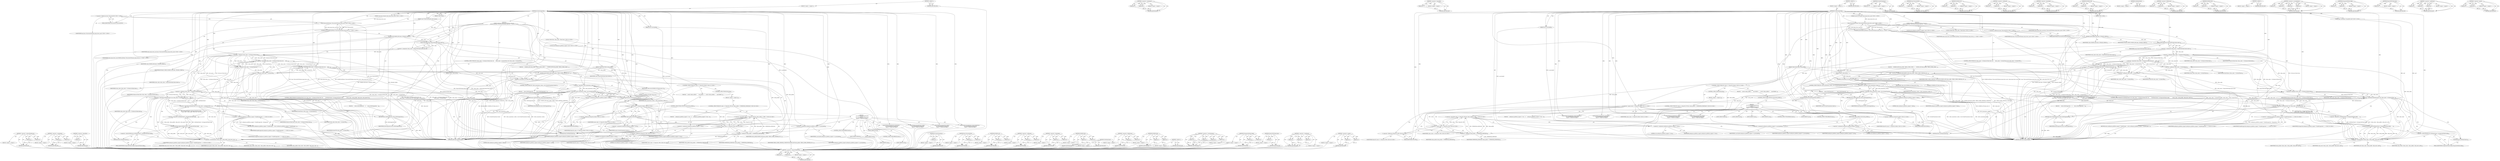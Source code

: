digraph "&lt;operator&gt;.equals" {
vulnerable_231 [label=<(METHOD,&lt;operator&gt;.indirectFieldAccess)>];
vulnerable_232 [label=<(PARAM,p1)>];
vulnerable_233 [label=<(PARAM,p2)>];
vulnerable_234 [label=<(BLOCK,&lt;empty&gt;,&lt;empty&gt;)>];
vulnerable_235 [label=<(METHOD_RETURN,ANY)>];
vulnerable_186 [label=<(METHOD,&lt;operator&gt;.assignment)>];
vulnerable_187 [label=<(PARAM,p1)>];
vulnerable_188 [label=<(PARAM,p2)>];
vulnerable_189 [label=<(BLOCK,&lt;empty&gt;,&lt;empty&gt;)>];
vulnerable_190 [label=<(METHOD_RETURN,ANY)>];
vulnerable_210 [label=<(METHOD,&lt;operator&gt;.logicalNot)>];
vulnerable_211 [label=<(PARAM,p1)>];
vulnerable_212 [label=<(BLOCK,&lt;empty&gt;,&lt;empty&gt;)>];
vulnerable_213 [label=<(METHOD_RETURN,ANY)>];
vulnerable_6 [label=<(METHOD,&lt;global&gt;)<SUB>1</SUB>>];
vulnerable_7 [label=<(BLOCK,&lt;empty&gt;,&lt;empty&gt;)<SUB>1</SUB>>];
vulnerable_8 [label=<(METHOD,IsCodecSupported)<SUB>1</SUB>>];
vulnerable_9 [label="<(PARAM,const std::string&amp; mime_type_lower_case)<SUB>1</SUB>>"];
vulnerable_10 [label=<(PARAM,Codec codec)<SUB>2</SUB>>];
vulnerable_11 [label=<(PARAM,VideoCodecProfile video_profile)<SUB>3</SUB>>];
vulnerable_12 [label=<(PARAM,uint8_t video_level)<SUB>4</SUB>>];
vulnerable_13 [label="<(PARAM,gfx::ColorSpace::TransferID eotf)<SUB>5</SUB>>"];
vulnerable_14 [label=<(PARAM,bool is_encrypted)<SUB>6</SUB>>];
vulnerable_15 [label="<(BLOCK,{
   DCHECK_EQ(base::ToLowerASCII(mime_type_low...,{
   DCHECK_EQ(base::ToLowerASCII(mime_type_low...)<SUB>6</SUB>>"];
vulnerable_16 [label="<(DCHECK_EQ,DCHECK_EQ(base::ToLowerASCII(mime_type_lower_ca...)<SUB>7</SUB>>"];
vulnerable_17 [label="<(base.ToLowerASCII,base::ToLowerASCII(mime_type_lower_case))<SUB>7</SUB>>"];
vulnerable_18 [label="<(&lt;operator&gt;.fieldAccess,base::ToLowerASCII)<SUB>7</SUB>>"];
vulnerable_19 [label="<(IDENTIFIER,base,base::ToLowerASCII(mime_type_lower_case))<SUB>7</SUB>>"];
vulnerable_20 [label=<(FIELD_IDENTIFIER,ToLowerASCII,ToLowerASCII)<SUB>7</SUB>>];
vulnerable_21 [label="<(IDENTIFIER,mime_type_lower_case,base::ToLowerASCII(mime_type_lower_case))<SUB>7</SUB>>"];
vulnerable_22 [label="<(IDENTIFIER,mime_type_lower_case,DCHECK_EQ(base::ToLowerASCII(mime_type_lower_ca...)<SUB>7</SUB>>"];
vulnerable_23 [label=<(DCHECK_NE,DCHECK_NE(codec, INVALID_CODEC))<SUB>8</SUB>>];
vulnerable_24 [label=<(IDENTIFIER,codec,DCHECK_NE(codec, INVALID_CODEC))<SUB>8</SUB>>];
vulnerable_25 [label=<(IDENTIFIER,INVALID_CODEC,DCHECK_NE(codec, INVALID_CODEC))<SUB>8</SUB>>];
vulnerable_26 [label="<(LOCAL,VideoCodec video_codec: VideoCodec)<SUB>10</SUB>>"];
vulnerable_27 [label=<(&lt;operator&gt;.assignment,video_codec = MimeUtilToVideoCodec(codec))<SUB>10</SUB>>];
vulnerable_28 [label=<(IDENTIFIER,video_codec,video_codec = MimeUtilToVideoCodec(codec))<SUB>10</SUB>>];
vulnerable_29 [label=<(MimeUtilToVideoCodec,MimeUtilToVideoCodec(codec))<SUB>10</SUB>>];
vulnerable_30 [label=<(IDENTIFIER,codec,MimeUtilToVideoCodec(codec))<SUB>10</SUB>>];
vulnerable_31 [label=<(CONTROL_STRUCTURE,IF,if (video_codec != kUnknownVideoCodec &amp;&amp;
      video_codec != kCodecTheora &amp;&amp; video_codec != kCodecVP8))<SUB>11</SUB>>];
vulnerable_32 [label=<(&lt;operator&gt;.logicalAnd,video_codec != kUnknownVideoCodec &amp;&amp;
      vide...)<SUB>11</SUB>>];
vulnerable_33 [label=<(&lt;operator&gt;.logicalAnd,video_codec != kUnknownVideoCodec &amp;&amp;
      vide...)<SUB>11</SUB>>];
vulnerable_34 [label=<(&lt;operator&gt;.notEquals,video_codec != kUnknownVideoCodec)<SUB>11</SUB>>];
vulnerable_35 [label=<(IDENTIFIER,video_codec,video_codec != kUnknownVideoCodec)<SUB>11</SUB>>];
vulnerable_36 [label=<(IDENTIFIER,kUnknownVideoCodec,video_codec != kUnknownVideoCodec)<SUB>11</SUB>>];
vulnerable_37 [label=<(&lt;operator&gt;.notEquals,video_codec != kCodecTheora)<SUB>12</SUB>>];
vulnerable_38 [label=<(IDENTIFIER,video_codec,video_codec != kCodecTheora)<SUB>12</SUB>>];
vulnerable_39 [label=<(IDENTIFIER,kCodecTheora,video_codec != kCodecTheora)<SUB>12</SUB>>];
vulnerable_40 [label=<(&lt;operator&gt;.notEquals,video_codec != kCodecVP8)<SUB>12</SUB>>];
vulnerable_41 [label=<(IDENTIFIER,video_codec,video_codec != kCodecVP8)<SUB>12</SUB>>];
vulnerable_42 [label=<(IDENTIFIER,kCodecVP8,video_codec != kCodecVP8)<SUB>12</SUB>>];
vulnerable_43 [label=<(BLOCK,{
    DCHECK_NE(video_profile, VIDEO_CODEC_PROF...,{
    DCHECK_NE(video_profile, VIDEO_CODEC_PROF...)<SUB>12</SUB>>];
vulnerable_44 [label=<(DCHECK_NE,DCHECK_NE(video_profile, VIDEO_CODEC_PROFILE_UN...)<SUB>13</SUB>>];
vulnerable_45 [label=<(IDENTIFIER,video_profile,DCHECK_NE(video_profile, VIDEO_CODEC_PROFILE_UN...)<SUB>13</SUB>>];
vulnerable_46 [label=<(IDENTIFIER,VIDEO_CODEC_PROFILE_UNKNOWN,DCHECK_NE(video_profile, VIDEO_CODEC_PROFILE_UN...)<SUB>13</SUB>>];
vulnerable_47 [label=<(DCHECK_GT,DCHECK_GT(video_level, 0))<SUB>14</SUB>>];
vulnerable_48 [label=<(IDENTIFIER,video_level,DCHECK_GT(video_level, 0))<SUB>14</SUB>>];
vulnerable_49 [label=<(LITERAL,0,DCHECK_GT(video_level, 0))<SUB>14</SUB>>];
vulnerable_50 [label=<(CONTROL_STRUCTURE,IF,if (!allow_proprietary_codecs_ &amp;&amp; IsCodecProprietary(codec)))<SUB>17</SUB>>];
vulnerable_51 [label=<(&lt;operator&gt;.logicalAnd,!allow_proprietary_codecs_ &amp;&amp; IsCodecProprietar...)<SUB>17</SUB>>];
vulnerable_52 [label=<(&lt;operator&gt;.logicalNot,!allow_proprietary_codecs_)<SUB>17</SUB>>];
vulnerable_53 [label=<(IDENTIFIER,allow_proprietary_codecs_,!allow_proprietary_codecs_)<SUB>17</SUB>>];
vulnerable_54 [label=<(IsCodecProprietary,IsCodecProprietary(codec))<SUB>17</SUB>>];
vulnerable_55 [label=<(IDENTIFIER,codec,IsCodecProprietary(codec))<SUB>17</SUB>>];
vulnerable_56 [label=<(BLOCK,{
    return IsNotSupported;
  },{
    return IsNotSupported;
  })<SUB>17</SUB>>];
vulnerable_57 [label=<(RETURN,return IsNotSupported;,return IsNotSupported;)<SUB>18</SUB>>];
vulnerable_58 [label=<(IDENTIFIER,IsNotSupported,return IsNotSupported;)<SUB>18</SUB>>];
vulnerable_59 [label="<(LOCAL,bool ambiguous_platform_support: bool)<SUB>21</SUB>>"];
vulnerable_60 [label=<(&lt;operator&gt;.assignment,ambiguous_platform_support = false)<SUB>21</SUB>>];
vulnerable_61 [label=<(IDENTIFIER,ambiguous_platform_support,ambiguous_platform_support = false)<SUB>21</SUB>>];
vulnerable_62 [label=<(LITERAL,false,ambiguous_platform_support = false)<SUB>21</SUB>>];
vulnerable_63 [label="<(CONTROL_STRUCTURE,IF,if (codec == MimeUtil::H264))<SUB>22</SUB>>"];
vulnerable_64 [label="<(&lt;operator&gt;.equals,codec == MimeUtil::H264)<SUB>22</SUB>>"];
vulnerable_65 [label="<(IDENTIFIER,codec,codec == MimeUtil::H264)<SUB>22</SUB>>"];
vulnerable_66 [label="<(&lt;operator&gt;.fieldAccess,MimeUtil::H264)<SUB>22</SUB>>"];
vulnerable_67 [label="<(IDENTIFIER,MimeUtil,codec == MimeUtil::H264)<SUB>22</SUB>>"];
vulnerable_68 [label=<(FIELD_IDENTIFIER,H264,H264)<SUB>22</SUB>>];
vulnerable_69 [label=<(BLOCK,{
    switch (video_profile) {
      case H264P...,{
    switch (video_profile) {
      case H264P...)<SUB>22</SUB>>];
vulnerable_70 [label=<(CONTROL_STRUCTURE,SWITCH,switch(video_profile))<SUB>23</SUB>>];
vulnerable_71 [label=<(IDENTIFIER,video_profile,switch(video_profile))<SUB>23</SUB>>];
vulnerable_72 [label="<(BLOCK,{
      case H264PROFILE_BASELINE:
      case H...,{
      case H264PROFILE_BASELINE:
      case H...)<SUB>23</SUB>>"];
vulnerable_73 [label=<(JUMP_TARGET,case)<SUB>24</SUB>>];
vulnerable_74 [label="<(IDENTIFIER,H264PROFILE_BASELINE,{
      case H264PROFILE_BASELINE:
      case H...)<SUB>24</SUB>>"];
vulnerable_75 [label=<(JUMP_TARGET,case)<SUB>25</SUB>>];
vulnerable_76 [label="<(IDENTIFIER,H264PROFILE_MAIN,{
      case H264PROFILE_BASELINE:
      case H...)<SUB>25</SUB>>"];
vulnerable_77 [label=<(JUMP_TARGET,case)<SUB>26</SUB>>];
vulnerable_78 [label="<(IDENTIFIER,H264PROFILE_HIGH,{
      case H264PROFILE_BASELINE:
      case H...)<SUB>26</SUB>>"];
vulnerable_79 [label=<(CONTROL_STRUCTURE,BREAK,break;)<SUB>27</SUB>>];
vulnerable_80 [label=<(JUMP_TARGET,case)<SUB>29</SUB>>];
vulnerable_81 [label="<(IDENTIFIER,H264PROFILE_HIGH10PROFILE,{
      case H264PROFILE_BASELINE:
      case H...)<SUB>29</SUB>>"];
vulnerable_82 [label=<(&lt;operator&gt;.assignment,ambiguous_platform_support = is_encrypted)<SUB>30</SUB>>];
vulnerable_83 [label=<(IDENTIFIER,ambiguous_platform_support,ambiguous_platform_support = is_encrypted)<SUB>30</SUB>>];
vulnerable_84 [label=<(IDENTIFIER,is_encrypted,ambiguous_platform_support = is_encrypted)<SUB>30</SUB>>];
vulnerable_85 [label=<(CONTROL_STRUCTURE,BREAK,break;)<SUB>31</SUB>>];
vulnerable_86 [label=<(JUMP_TARGET,default)<SUB>33</SUB>>];
vulnerable_87 [label=<(&lt;operator&gt;.assignment,ambiguous_platform_support = true)<SUB>34</SUB>>];
vulnerable_88 [label=<(IDENTIFIER,ambiguous_platform_support,ambiguous_platform_support = true)<SUB>34</SUB>>];
vulnerable_89 [label=<(LITERAL,true,ambiguous_platform_support = true)<SUB>34</SUB>>];
vulnerable_90 [label=<(CONTROL_STRUCTURE,ELSE,else)<SUB>36</SUB>>];
vulnerable_91 [label=<(BLOCK,&lt;empty&gt;,&lt;empty&gt;)<SUB>36</SUB>>];
vulnerable_92 [label="<(CONTROL_STRUCTURE,IF,if (codec == MimeUtil::VP9 &amp;&amp; video_profile != VP9PROFILE_PROFILE0))<SUB>36</SUB>>"];
vulnerable_93 [label="<(&lt;operator&gt;.logicalAnd,codec == MimeUtil::VP9 &amp;&amp; video_profile != VP9P...)<SUB>36</SUB>>"];
vulnerable_94 [label="<(&lt;operator&gt;.equals,codec == MimeUtil::VP9)<SUB>36</SUB>>"];
vulnerable_95 [label="<(IDENTIFIER,codec,codec == MimeUtil::VP9)<SUB>36</SUB>>"];
vulnerable_96 [label="<(&lt;operator&gt;.fieldAccess,MimeUtil::VP9)<SUB>36</SUB>>"];
vulnerable_97 [label="<(IDENTIFIER,MimeUtil,codec == MimeUtil::VP9)<SUB>36</SUB>>"];
vulnerable_98 [label=<(FIELD_IDENTIFIER,VP9,VP9)<SUB>36</SUB>>];
vulnerable_99 [label=<(&lt;operator&gt;.notEquals,video_profile != VP9PROFILE_PROFILE0)<SUB>36</SUB>>];
vulnerable_100 [label=<(IDENTIFIER,video_profile,video_profile != VP9PROFILE_PROFILE0)<SUB>36</SUB>>];
vulnerable_101 [label=<(IDENTIFIER,VP9PROFILE_PROFILE0,video_profile != VP9PROFILE_PROFILE0)<SUB>36</SUB>>];
vulnerable_102 [label=<(BLOCK,{
    ambiguous_platform_support = true;
  },{
    ambiguous_platform_support = true;
  })<SUB>36</SUB>>];
vulnerable_103 [label=<(&lt;operator&gt;.assignment,ambiguous_platform_support = true)<SUB>37</SUB>>];
vulnerable_104 [label=<(IDENTIFIER,ambiguous_platform_support,ambiguous_platform_support = true)<SUB>37</SUB>>];
vulnerable_105 [label=<(LITERAL,true,ambiguous_platform_support = true)<SUB>37</SUB>>];
vulnerable_106 [label=<(CONTROL_STRUCTURE,IF,if (GetMediaClient() &amp;&amp; video_codec != kUnknownVideoCodec &amp;&amp;
       !GetMediaClient()-&gt;IsSupportedVideoConfig(
          {video_codec, video_profile, video_level, eotf})))<SUB>40</SUB>>];
vulnerable_107 [label=<(&lt;operator&gt;.logicalAnd,GetMediaClient() &amp;&amp; video_codec != kUnknownVide...)<SUB>40</SUB>>];
vulnerable_108 [label=<(&lt;operator&gt;.logicalAnd,GetMediaClient() &amp;&amp; video_codec != kUnknownVide...)<SUB>40</SUB>>];
vulnerable_109 [label=<(GetMediaClient,GetMediaClient())<SUB>40</SUB>>];
vulnerable_110 [label=<(&lt;operator&gt;.notEquals,video_codec != kUnknownVideoCodec)<SUB>40</SUB>>];
vulnerable_111 [label=<(IDENTIFIER,video_codec,video_codec != kUnknownVideoCodec)<SUB>40</SUB>>];
vulnerable_112 [label=<(IDENTIFIER,kUnknownVideoCodec,video_codec != kUnknownVideoCodec)<SUB>40</SUB>>];
vulnerable_113 [label=<(&lt;operator&gt;.logicalNot,!GetMediaClient()-&gt;IsSupportedVideoConfig(
    ...)<SUB>41</SUB>>];
vulnerable_114 [label=<(IsSupportedVideoConfig,GetMediaClient()-&gt;IsSupportedVideoConfig(
     ...)<SUB>41</SUB>>];
vulnerable_115 [label=<(&lt;operator&gt;.indirectFieldAccess,GetMediaClient()-&gt;IsSupportedVideoConfig)<SUB>41</SUB>>];
vulnerable_116 [label=<(GetMediaClient,GetMediaClient())<SUB>41</SUB>>];
vulnerable_117 [label=<(FIELD_IDENTIFIER,IsSupportedVideoConfig,IsSupportedVideoConfig)<SUB>41</SUB>>];
vulnerable_118 [label=<(&lt;operator&gt;.arrayInitializer,{video_codec, video_profile, video_level, eotf})<SUB>42</SUB>>];
vulnerable_119 [label=<(IDENTIFIER,video_codec,{video_codec, video_profile, video_level, eotf})<SUB>42</SUB>>];
vulnerable_120 [label=<(IDENTIFIER,video_profile,{video_codec, video_profile, video_level, eotf})<SUB>42</SUB>>];
vulnerable_121 [label=<(IDENTIFIER,video_level,{video_codec, video_profile, video_level, eotf})<SUB>42</SUB>>];
vulnerable_122 [label=<(IDENTIFIER,eotf,{video_codec, video_profile, video_level, eotf})<SUB>42</SUB>>];
vulnerable_123 [label=<(BLOCK,{
     return IsNotSupported;
   },{
     return IsNotSupported;
   })<SUB>42</SUB>>];
vulnerable_124 [label=<(RETURN,return IsNotSupported;,return IsNotSupported;)<SUB>43</SUB>>];
vulnerable_125 [label=<(IDENTIFIER,IsNotSupported,return IsNotSupported;)<SUB>43</SUB>>];
vulnerable_126 [label=<(RETURN,return ambiguous_platform_support ? MayBeSuppor...,return ambiguous_platform_support ? MayBeSuppor...)<SUB>53</SUB>>];
vulnerable_127 [label="<(&lt;operator&gt;.conditional,ambiguous_platform_support ? MayBeSupported : I...)<SUB>53</SUB>>"];
vulnerable_128 [label="<(IDENTIFIER,ambiguous_platform_support,ambiguous_platform_support ? MayBeSupported : I...)<SUB>53</SUB>>"];
vulnerable_129 [label="<(IDENTIFIER,MayBeSupported,ambiguous_platform_support ? MayBeSupported : I...)<SUB>53</SUB>>"];
vulnerable_130 [label="<(IDENTIFIER,IsSupported,ambiguous_platform_support ? MayBeSupported : I...)<SUB>53</SUB>>"];
vulnerable_131 [label=<(METHOD_RETURN,SupportsType)<SUB>1</SUB>>];
vulnerable_133 [label=<(METHOD_RETURN,ANY)<SUB>1</SUB>>];
vulnerable_214 [label=<(METHOD,IsCodecProprietary)>];
vulnerable_215 [label=<(PARAM,p1)>];
vulnerable_216 [label=<(BLOCK,&lt;empty&gt;,&lt;empty&gt;)>];
vulnerable_217 [label=<(METHOD_RETURN,ANY)>];
vulnerable_171 [label=<(METHOD,base.ToLowerASCII)>];
vulnerable_172 [label=<(PARAM,p1)>];
vulnerable_173 [label=<(PARAM,p2)>];
vulnerable_174 [label=<(BLOCK,&lt;empty&gt;,&lt;empty&gt;)>];
vulnerable_175 [label=<(METHOD_RETURN,ANY)>];
vulnerable_205 [label=<(METHOD,DCHECK_GT)>];
vulnerable_206 [label=<(PARAM,p1)>];
vulnerable_207 [label=<(PARAM,p2)>];
vulnerable_208 [label=<(BLOCK,&lt;empty&gt;,&lt;empty&gt;)>];
vulnerable_209 [label=<(METHOD_RETURN,ANY)>];
vulnerable_200 [label=<(METHOD,&lt;operator&gt;.notEquals)>];
vulnerable_201 [label=<(PARAM,p1)>];
vulnerable_202 [label=<(PARAM,p2)>];
vulnerable_203 [label=<(BLOCK,&lt;empty&gt;,&lt;empty&gt;)>];
vulnerable_204 [label=<(METHOD_RETURN,ANY)>];
vulnerable_195 [label=<(METHOD,&lt;operator&gt;.logicalAnd)>];
vulnerable_196 [label=<(PARAM,p1)>];
vulnerable_197 [label=<(PARAM,p2)>];
vulnerable_198 [label=<(BLOCK,&lt;empty&gt;,&lt;empty&gt;)>];
vulnerable_199 [label=<(METHOD_RETURN,ANY)>];
vulnerable_181 [label=<(METHOD,DCHECK_NE)>];
vulnerable_182 [label=<(PARAM,p1)>];
vulnerable_183 [label=<(PARAM,p2)>];
vulnerable_184 [label=<(BLOCK,&lt;empty&gt;,&lt;empty&gt;)>];
vulnerable_185 [label=<(METHOD_RETURN,ANY)>];
vulnerable_223 [label=<(METHOD,GetMediaClient)>];
vulnerable_224 [label=<(BLOCK,&lt;empty&gt;,&lt;empty&gt;)>];
vulnerable_225 [label=<(METHOD_RETURN,ANY)>];
vulnerable_176 [label=<(METHOD,&lt;operator&gt;.fieldAccess)>];
vulnerable_177 [label=<(PARAM,p1)>];
vulnerable_178 [label=<(PARAM,p2)>];
vulnerable_179 [label=<(BLOCK,&lt;empty&gt;,&lt;empty&gt;)>];
vulnerable_180 [label=<(METHOD_RETURN,ANY)>];
vulnerable_166 [label=<(METHOD,DCHECK_EQ)>];
vulnerable_167 [label=<(PARAM,p1)>];
vulnerable_168 [label=<(PARAM,p2)>];
vulnerable_169 [label=<(BLOCK,&lt;empty&gt;,&lt;empty&gt;)>];
vulnerable_170 [label=<(METHOD_RETURN,ANY)>];
vulnerable_160 [label=<(METHOD,&lt;global&gt;)<SUB>1</SUB>>];
vulnerable_161 [label=<(BLOCK,&lt;empty&gt;,&lt;empty&gt;)>];
vulnerable_162 [label=<(METHOD_RETURN,ANY)>];
vulnerable_236 [label=<(METHOD,&lt;operator&gt;.arrayInitializer)>];
vulnerable_237 [label=<(PARAM,p1)>];
vulnerable_238 [label=<(PARAM,p2)>];
vulnerable_239 [label=<(PARAM,p3)>];
vulnerable_240 [label=<(PARAM,p4)>];
vulnerable_241 [label=<(BLOCK,&lt;empty&gt;,&lt;empty&gt;)>];
vulnerable_242 [label=<(METHOD_RETURN,ANY)>];
vulnerable_226 [label=<(METHOD,IsSupportedVideoConfig)>];
vulnerable_227 [label=<(PARAM,p1)>];
vulnerable_228 [label=<(PARAM,p2)>];
vulnerable_229 [label=<(BLOCK,&lt;empty&gt;,&lt;empty&gt;)>];
vulnerable_230 [label=<(METHOD_RETURN,ANY)>];
vulnerable_191 [label=<(METHOD,MimeUtilToVideoCodec)>];
vulnerable_192 [label=<(PARAM,p1)>];
vulnerable_193 [label=<(BLOCK,&lt;empty&gt;,&lt;empty&gt;)>];
vulnerable_194 [label=<(METHOD_RETURN,ANY)>];
vulnerable_243 [label=<(METHOD,&lt;operator&gt;.conditional)>];
vulnerable_244 [label=<(PARAM,p1)>];
vulnerable_245 [label=<(PARAM,p2)>];
vulnerable_246 [label=<(PARAM,p3)>];
vulnerable_247 [label=<(BLOCK,&lt;empty&gt;,&lt;empty&gt;)>];
vulnerable_248 [label=<(METHOD_RETURN,ANY)>];
vulnerable_218 [label=<(METHOD,&lt;operator&gt;.equals)>];
vulnerable_219 [label=<(PARAM,p1)>];
vulnerable_220 [label=<(PARAM,p2)>];
vulnerable_221 [label=<(BLOCK,&lt;empty&gt;,&lt;empty&gt;)>];
vulnerable_222 [label=<(METHOD_RETURN,ANY)>];
fixed_231 [label=<(METHOD,&lt;operator&gt;.indirectFieldAccess)>];
fixed_232 [label=<(PARAM,p1)>];
fixed_233 [label=<(PARAM,p2)>];
fixed_234 [label=<(BLOCK,&lt;empty&gt;,&lt;empty&gt;)>];
fixed_235 [label=<(METHOD_RETURN,ANY)>];
fixed_186 [label=<(METHOD,&lt;operator&gt;.assignment)>];
fixed_187 [label=<(PARAM,p1)>];
fixed_188 [label=<(PARAM,p2)>];
fixed_189 [label=<(BLOCK,&lt;empty&gt;,&lt;empty&gt;)>];
fixed_190 [label=<(METHOD_RETURN,ANY)>];
fixed_210 [label=<(METHOD,&lt;operator&gt;.logicalNot)>];
fixed_211 [label=<(PARAM,p1)>];
fixed_212 [label=<(BLOCK,&lt;empty&gt;,&lt;empty&gt;)>];
fixed_213 [label=<(METHOD_RETURN,ANY)>];
fixed_6 [label=<(METHOD,&lt;global&gt;)<SUB>1</SUB>>];
fixed_7 [label=<(BLOCK,&lt;empty&gt;,&lt;empty&gt;)<SUB>1</SUB>>];
fixed_8 [label=<(METHOD,IsCodecSupported)<SUB>1</SUB>>];
fixed_9 [label="<(PARAM,const std::string&amp; mime_type_lower_case)<SUB>1</SUB>>"];
fixed_10 [label=<(PARAM,Codec codec)<SUB>2</SUB>>];
fixed_11 [label=<(PARAM,VideoCodecProfile video_profile)<SUB>3</SUB>>];
fixed_12 [label=<(PARAM,uint8_t video_level)<SUB>4</SUB>>];
fixed_13 [label=<(PARAM,const VideoColorSpace&amp; color_space)<SUB>5</SUB>>];
fixed_14 [label=<(PARAM,bool is_encrypted)<SUB>6</SUB>>];
fixed_15 [label="<(BLOCK,{
   DCHECK_EQ(base::ToLowerASCII(mime_type_low...,{
   DCHECK_EQ(base::ToLowerASCII(mime_type_low...)<SUB>6</SUB>>"];
fixed_16 [label="<(DCHECK_EQ,DCHECK_EQ(base::ToLowerASCII(mime_type_lower_ca...)<SUB>7</SUB>>"];
fixed_17 [label="<(base.ToLowerASCII,base::ToLowerASCII(mime_type_lower_case))<SUB>7</SUB>>"];
fixed_18 [label="<(&lt;operator&gt;.fieldAccess,base::ToLowerASCII)<SUB>7</SUB>>"];
fixed_19 [label="<(IDENTIFIER,base,base::ToLowerASCII(mime_type_lower_case))<SUB>7</SUB>>"];
fixed_20 [label=<(FIELD_IDENTIFIER,ToLowerASCII,ToLowerASCII)<SUB>7</SUB>>];
fixed_21 [label="<(IDENTIFIER,mime_type_lower_case,base::ToLowerASCII(mime_type_lower_case))<SUB>7</SUB>>"];
fixed_22 [label="<(IDENTIFIER,mime_type_lower_case,DCHECK_EQ(base::ToLowerASCII(mime_type_lower_ca...)<SUB>7</SUB>>"];
fixed_23 [label=<(DCHECK_NE,DCHECK_NE(codec, INVALID_CODEC))<SUB>8</SUB>>];
fixed_24 [label=<(IDENTIFIER,codec,DCHECK_NE(codec, INVALID_CODEC))<SUB>8</SUB>>];
fixed_25 [label=<(IDENTIFIER,INVALID_CODEC,DCHECK_NE(codec, INVALID_CODEC))<SUB>8</SUB>>];
fixed_26 [label="<(LOCAL,VideoCodec video_codec: VideoCodec)<SUB>10</SUB>>"];
fixed_27 [label=<(&lt;operator&gt;.assignment,video_codec = MimeUtilToVideoCodec(codec))<SUB>10</SUB>>];
fixed_28 [label=<(IDENTIFIER,video_codec,video_codec = MimeUtilToVideoCodec(codec))<SUB>10</SUB>>];
fixed_29 [label=<(MimeUtilToVideoCodec,MimeUtilToVideoCodec(codec))<SUB>10</SUB>>];
fixed_30 [label=<(IDENTIFIER,codec,MimeUtilToVideoCodec(codec))<SUB>10</SUB>>];
fixed_31 [label=<(CONTROL_STRUCTURE,IF,if (video_codec != kUnknownVideoCodec &amp;&amp;
      video_codec != kCodecTheora &amp;&amp; video_codec != kCodecVP8))<SUB>11</SUB>>];
fixed_32 [label=<(&lt;operator&gt;.logicalAnd,video_codec != kUnknownVideoCodec &amp;&amp;
      vide...)<SUB>11</SUB>>];
fixed_33 [label=<(&lt;operator&gt;.logicalAnd,video_codec != kUnknownVideoCodec &amp;&amp;
      vide...)<SUB>11</SUB>>];
fixed_34 [label=<(&lt;operator&gt;.notEquals,video_codec != kUnknownVideoCodec)<SUB>11</SUB>>];
fixed_35 [label=<(IDENTIFIER,video_codec,video_codec != kUnknownVideoCodec)<SUB>11</SUB>>];
fixed_36 [label=<(IDENTIFIER,kUnknownVideoCodec,video_codec != kUnknownVideoCodec)<SUB>11</SUB>>];
fixed_37 [label=<(&lt;operator&gt;.notEquals,video_codec != kCodecTheora)<SUB>12</SUB>>];
fixed_38 [label=<(IDENTIFIER,video_codec,video_codec != kCodecTheora)<SUB>12</SUB>>];
fixed_39 [label=<(IDENTIFIER,kCodecTheora,video_codec != kCodecTheora)<SUB>12</SUB>>];
fixed_40 [label=<(&lt;operator&gt;.notEquals,video_codec != kCodecVP8)<SUB>12</SUB>>];
fixed_41 [label=<(IDENTIFIER,video_codec,video_codec != kCodecVP8)<SUB>12</SUB>>];
fixed_42 [label=<(IDENTIFIER,kCodecVP8,video_codec != kCodecVP8)<SUB>12</SUB>>];
fixed_43 [label=<(BLOCK,{
    DCHECK_NE(video_profile, VIDEO_CODEC_PROF...,{
    DCHECK_NE(video_profile, VIDEO_CODEC_PROF...)<SUB>12</SUB>>];
fixed_44 [label=<(DCHECK_NE,DCHECK_NE(video_profile, VIDEO_CODEC_PROFILE_UN...)<SUB>13</SUB>>];
fixed_45 [label=<(IDENTIFIER,video_profile,DCHECK_NE(video_profile, VIDEO_CODEC_PROFILE_UN...)<SUB>13</SUB>>];
fixed_46 [label=<(IDENTIFIER,VIDEO_CODEC_PROFILE_UNKNOWN,DCHECK_NE(video_profile, VIDEO_CODEC_PROFILE_UN...)<SUB>13</SUB>>];
fixed_47 [label=<(DCHECK_GT,DCHECK_GT(video_level, 0))<SUB>14</SUB>>];
fixed_48 [label=<(IDENTIFIER,video_level,DCHECK_GT(video_level, 0))<SUB>14</SUB>>];
fixed_49 [label=<(LITERAL,0,DCHECK_GT(video_level, 0))<SUB>14</SUB>>];
fixed_50 [label=<(CONTROL_STRUCTURE,IF,if (!allow_proprietary_codecs_ &amp;&amp; IsCodecProprietary(codec)))<SUB>17</SUB>>];
fixed_51 [label=<(&lt;operator&gt;.logicalAnd,!allow_proprietary_codecs_ &amp;&amp; IsCodecProprietar...)<SUB>17</SUB>>];
fixed_52 [label=<(&lt;operator&gt;.logicalNot,!allow_proprietary_codecs_)<SUB>17</SUB>>];
fixed_53 [label=<(IDENTIFIER,allow_proprietary_codecs_,!allow_proprietary_codecs_)<SUB>17</SUB>>];
fixed_54 [label=<(IsCodecProprietary,IsCodecProprietary(codec))<SUB>17</SUB>>];
fixed_55 [label=<(IDENTIFIER,codec,IsCodecProprietary(codec))<SUB>17</SUB>>];
fixed_56 [label=<(BLOCK,{
    return IsNotSupported;
  },{
    return IsNotSupported;
  })<SUB>17</SUB>>];
fixed_57 [label=<(RETURN,return IsNotSupported;,return IsNotSupported;)<SUB>18</SUB>>];
fixed_58 [label=<(IDENTIFIER,IsNotSupported,return IsNotSupported;)<SUB>18</SUB>>];
fixed_59 [label="<(LOCAL,bool ambiguous_platform_support: bool)<SUB>21</SUB>>"];
fixed_60 [label=<(&lt;operator&gt;.assignment,ambiguous_platform_support = false)<SUB>21</SUB>>];
fixed_61 [label=<(IDENTIFIER,ambiguous_platform_support,ambiguous_platform_support = false)<SUB>21</SUB>>];
fixed_62 [label=<(LITERAL,false,ambiguous_platform_support = false)<SUB>21</SUB>>];
fixed_63 [label="<(CONTROL_STRUCTURE,IF,if (codec == MimeUtil::H264))<SUB>22</SUB>>"];
fixed_64 [label="<(&lt;operator&gt;.equals,codec == MimeUtil::H264)<SUB>22</SUB>>"];
fixed_65 [label="<(IDENTIFIER,codec,codec == MimeUtil::H264)<SUB>22</SUB>>"];
fixed_66 [label="<(&lt;operator&gt;.fieldAccess,MimeUtil::H264)<SUB>22</SUB>>"];
fixed_67 [label="<(IDENTIFIER,MimeUtil,codec == MimeUtil::H264)<SUB>22</SUB>>"];
fixed_68 [label=<(FIELD_IDENTIFIER,H264,H264)<SUB>22</SUB>>];
fixed_69 [label=<(BLOCK,{
    switch (video_profile) {
      case H264P...,{
    switch (video_profile) {
      case H264P...)<SUB>22</SUB>>];
fixed_70 [label=<(CONTROL_STRUCTURE,SWITCH,switch(video_profile))<SUB>23</SUB>>];
fixed_71 [label=<(IDENTIFIER,video_profile,switch(video_profile))<SUB>23</SUB>>];
fixed_72 [label="<(BLOCK,{
      case H264PROFILE_BASELINE:
      case H...,{
      case H264PROFILE_BASELINE:
      case H...)<SUB>23</SUB>>"];
fixed_73 [label=<(JUMP_TARGET,case)<SUB>24</SUB>>];
fixed_74 [label="<(IDENTIFIER,H264PROFILE_BASELINE,{
      case H264PROFILE_BASELINE:
      case H...)<SUB>24</SUB>>"];
fixed_75 [label=<(JUMP_TARGET,case)<SUB>25</SUB>>];
fixed_76 [label="<(IDENTIFIER,H264PROFILE_MAIN,{
      case H264PROFILE_BASELINE:
      case H...)<SUB>25</SUB>>"];
fixed_77 [label=<(JUMP_TARGET,case)<SUB>26</SUB>>];
fixed_78 [label="<(IDENTIFIER,H264PROFILE_HIGH,{
      case H264PROFILE_BASELINE:
      case H...)<SUB>26</SUB>>"];
fixed_79 [label=<(CONTROL_STRUCTURE,BREAK,break;)<SUB>27</SUB>>];
fixed_80 [label=<(JUMP_TARGET,case)<SUB>29</SUB>>];
fixed_81 [label="<(IDENTIFIER,H264PROFILE_HIGH10PROFILE,{
      case H264PROFILE_BASELINE:
      case H...)<SUB>29</SUB>>"];
fixed_82 [label=<(&lt;operator&gt;.assignment,ambiguous_platform_support = is_encrypted)<SUB>30</SUB>>];
fixed_83 [label=<(IDENTIFIER,ambiguous_platform_support,ambiguous_platform_support = is_encrypted)<SUB>30</SUB>>];
fixed_84 [label=<(IDENTIFIER,is_encrypted,ambiguous_platform_support = is_encrypted)<SUB>30</SUB>>];
fixed_85 [label=<(CONTROL_STRUCTURE,BREAK,break;)<SUB>31</SUB>>];
fixed_86 [label=<(JUMP_TARGET,default)<SUB>33</SUB>>];
fixed_87 [label=<(&lt;operator&gt;.assignment,ambiguous_platform_support = true)<SUB>34</SUB>>];
fixed_88 [label=<(IDENTIFIER,ambiguous_platform_support,ambiguous_platform_support = true)<SUB>34</SUB>>];
fixed_89 [label=<(LITERAL,true,ambiguous_platform_support = true)<SUB>34</SUB>>];
fixed_90 [label=<(CONTROL_STRUCTURE,ELSE,else)<SUB>36</SUB>>];
fixed_91 [label=<(BLOCK,&lt;empty&gt;,&lt;empty&gt;)<SUB>36</SUB>>];
fixed_92 [label="<(CONTROL_STRUCTURE,IF,if (codec == MimeUtil::VP9 &amp;&amp; video_profile != VP9PROFILE_PROFILE0))<SUB>36</SUB>>"];
fixed_93 [label="<(&lt;operator&gt;.logicalAnd,codec == MimeUtil::VP9 &amp;&amp; video_profile != VP9P...)<SUB>36</SUB>>"];
fixed_94 [label="<(&lt;operator&gt;.equals,codec == MimeUtil::VP9)<SUB>36</SUB>>"];
fixed_95 [label="<(IDENTIFIER,codec,codec == MimeUtil::VP9)<SUB>36</SUB>>"];
fixed_96 [label="<(&lt;operator&gt;.fieldAccess,MimeUtil::VP9)<SUB>36</SUB>>"];
fixed_97 [label="<(IDENTIFIER,MimeUtil,codec == MimeUtil::VP9)<SUB>36</SUB>>"];
fixed_98 [label=<(FIELD_IDENTIFIER,VP9,VP9)<SUB>36</SUB>>];
fixed_99 [label=<(&lt;operator&gt;.notEquals,video_profile != VP9PROFILE_PROFILE0)<SUB>36</SUB>>];
fixed_100 [label=<(IDENTIFIER,video_profile,video_profile != VP9PROFILE_PROFILE0)<SUB>36</SUB>>];
fixed_101 [label=<(IDENTIFIER,VP9PROFILE_PROFILE0,video_profile != VP9PROFILE_PROFILE0)<SUB>36</SUB>>];
fixed_102 [label=<(BLOCK,{
    ambiguous_platform_support = true;
  },{
    ambiguous_platform_support = true;
  })<SUB>36</SUB>>];
fixed_103 [label=<(&lt;operator&gt;.assignment,ambiguous_platform_support = true)<SUB>37</SUB>>];
fixed_104 [label=<(IDENTIFIER,ambiguous_platform_support,ambiguous_platform_support = true)<SUB>37</SUB>>];
fixed_105 [label=<(LITERAL,true,ambiguous_platform_support = true)<SUB>37</SUB>>];
fixed_106 [label=<(CONTROL_STRUCTURE,IF,if (GetMediaClient() &amp;&amp; video_codec != kUnknownVideoCodec &amp;&amp;
       !GetMediaClient()-&gt;IsSupportedVideoConfig(
          {video_codec, video_profile, video_level, color_space})))<SUB>40</SUB>>];
fixed_107 [label=<(&lt;operator&gt;.logicalAnd,GetMediaClient() &amp;&amp; video_codec != kUnknownVide...)<SUB>40</SUB>>];
fixed_108 [label=<(&lt;operator&gt;.logicalAnd,GetMediaClient() &amp;&amp; video_codec != kUnknownVide...)<SUB>40</SUB>>];
fixed_109 [label=<(GetMediaClient,GetMediaClient())<SUB>40</SUB>>];
fixed_110 [label=<(&lt;operator&gt;.notEquals,video_codec != kUnknownVideoCodec)<SUB>40</SUB>>];
fixed_111 [label=<(IDENTIFIER,video_codec,video_codec != kUnknownVideoCodec)<SUB>40</SUB>>];
fixed_112 [label=<(IDENTIFIER,kUnknownVideoCodec,video_codec != kUnknownVideoCodec)<SUB>40</SUB>>];
fixed_113 [label=<(&lt;operator&gt;.logicalNot,!GetMediaClient()-&gt;IsSupportedVideoConfig(
    ...)<SUB>41</SUB>>];
fixed_114 [label=<(IsSupportedVideoConfig,GetMediaClient()-&gt;IsSupportedVideoConfig(
     ...)<SUB>41</SUB>>];
fixed_115 [label=<(&lt;operator&gt;.indirectFieldAccess,GetMediaClient()-&gt;IsSupportedVideoConfig)<SUB>41</SUB>>];
fixed_116 [label=<(GetMediaClient,GetMediaClient())<SUB>41</SUB>>];
fixed_117 [label=<(FIELD_IDENTIFIER,IsSupportedVideoConfig,IsSupportedVideoConfig)<SUB>41</SUB>>];
fixed_118 [label=<(&lt;operator&gt;.arrayInitializer,{video_codec, video_profile, video_level, color...)<SUB>42</SUB>>];
fixed_119 [label=<(IDENTIFIER,video_codec,{video_codec, video_profile, video_level, color...)<SUB>42</SUB>>];
fixed_120 [label=<(IDENTIFIER,video_profile,{video_codec, video_profile, video_level, color...)<SUB>42</SUB>>];
fixed_121 [label=<(IDENTIFIER,video_level,{video_codec, video_profile, video_level, color...)<SUB>42</SUB>>];
fixed_122 [label=<(IDENTIFIER,color_space,{video_codec, video_profile, video_level, color...)<SUB>42</SUB>>];
fixed_123 [label=<(BLOCK,{
     return IsNotSupported;
   },{
     return IsNotSupported;
   })<SUB>42</SUB>>];
fixed_124 [label=<(RETURN,return IsNotSupported;,return IsNotSupported;)<SUB>43</SUB>>];
fixed_125 [label=<(IDENTIFIER,IsNotSupported,return IsNotSupported;)<SUB>43</SUB>>];
fixed_126 [label=<(RETURN,return ambiguous_platform_support ? MayBeSuppor...,return ambiguous_platform_support ? MayBeSuppor...)<SUB>53</SUB>>];
fixed_127 [label="<(&lt;operator&gt;.conditional,ambiguous_platform_support ? MayBeSupported : I...)<SUB>53</SUB>>"];
fixed_128 [label="<(IDENTIFIER,ambiguous_platform_support,ambiguous_platform_support ? MayBeSupported : I...)<SUB>53</SUB>>"];
fixed_129 [label="<(IDENTIFIER,MayBeSupported,ambiguous_platform_support ? MayBeSupported : I...)<SUB>53</SUB>>"];
fixed_130 [label="<(IDENTIFIER,IsSupported,ambiguous_platform_support ? MayBeSupported : I...)<SUB>53</SUB>>"];
fixed_131 [label=<(METHOD_RETURN,SupportsType)<SUB>1</SUB>>];
fixed_133 [label=<(METHOD_RETURN,ANY)<SUB>1</SUB>>];
fixed_214 [label=<(METHOD,IsCodecProprietary)>];
fixed_215 [label=<(PARAM,p1)>];
fixed_216 [label=<(BLOCK,&lt;empty&gt;,&lt;empty&gt;)>];
fixed_217 [label=<(METHOD_RETURN,ANY)>];
fixed_171 [label=<(METHOD,base.ToLowerASCII)>];
fixed_172 [label=<(PARAM,p1)>];
fixed_173 [label=<(PARAM,p2)>];
fixed_174 [label=<(BLOCK,&lt;empty&gt;,&lt;empty&gt;)>];
fixed_175 [label=<(METHOD_RETURN,ANY)>];
fixed_205 [label=<(METHOD,DCHECK_GT)>];
fixed_206 [label=<(PARAM,p1)>];
fixed_207 [label=<(PARAM,p2)>];
fixed_208 [label=<(BLOCK,&lt;empty&gt;,&lt;empty&gt;)>];
fixed_209 [label=<(METHOD_RETURN,ANY)>];
fixed_200 [label=<(METHOD,&lt;operator&gt;.notEquals)>];
fixed_201 [label=<(PARAM,p1)>];
fixed_202 [label=<(PARAM,p2)>];
fixed_203 [label=<(BLOCK,&lt;empty&gt;,&lt;empty&gt;)>];
fixed_204 [label=<(METHOD_RETURN,ANY)>];
fixed_195 [label=<(METHOD,&lt;operator&gt;.logicalAnd)>];
fixed_196 [label=<(PARAM,p1)>];
fixed_197 [label=<(PARAM,p2)>];
fixed_198 [label=<(BLOCK,&lt;empty&gt;,&lt;empty&gt;)>];
fixed_199 [label=<(METHOD_RETURN,ANY)>];
fixed_181 [label=<(METHOD,DCHECK_NE)>];
fixed_182 [label=<(PARAM,p1)>];
fixed_183 [label=<(PARAM,p2)>];
fixed_184 [label=<(BLOCK,&lt;empty&gt;,&lt;empty&gt;)>];
fixed_185 [label=<(METHOD_RETURN,ANY)>];
fixed_223 [label=<(METHOD,GetMediaClient)>];
fixed_224 [label=<(BLOCK,&lt;empty&gt;,&lt;empty&gt;)>];
fixed_225 [label=<(METHOD_RETURN,ANY)>];
fixed_176 [label=<(METHOD,&lt;operator&gt;.fieldAccess)>];
fixed_177 [label=<(PARAM,p1)>];
fixed_178 [label=<(PARAM,p2)>];
fixed_179 [label=<(BLOCK,&lt;empty&gt;,&lt;empty&gt;)>];
fixed_180 [label=<(METHOD_RETURN,ANY)>];
fixed_166 [label=<(METHOD,DCHECK_EQ)>];
fixed_167 [label=<(PARAM,p1)>];
fixed_168 [label=<(PARAM,p2)>];
fixed_169 [label=<(BLOCK,&lt;empty&gt;,&lt;empty&gt;)>];
fixed_170 [label=<(METHOD_RETURN,ANY)>];
fixed_160 [label=<(METHOD,&lt;global&gt;)<SUB>1</SUB>>];
fixed_161 [label=<(BLOCK,&lt;empty&gt;,&lt;empty&gt;)>];
fixed_162 [label=<(METHOD_RETURN,ANY)>];
fixed_236 [label=<(METHOD,&lt;operator&gt;.arrayInitializer)>];
fixed_237 [label=<(PARAM,p1)>];
fixed_238 [label=<(PARAM,p2)>];
fixed_239 [label=<(PARAM,p3)>];
fixed_240 [label=<(PARAM,p4)>];
fixed_241 [label=<(BLOCK,&lt;empty&gt;,&lt;empty&gt;)>];
fixed_242 [label=<(METHOD_RETURN,ANY)>];
fixed_226 [label=<(METHOD,IsSupportedVideoConfig)>];
fixed_227 [label=<(PARAM,p1)>];
fixed_228 [label=<(PARAM,p2)>];
fixed_229 [label=<(BLOCK,&lt;empty&gt;,&lt;empty&gt;)>];
fixed_230 [label=<(METHOD_RETURN,ANY)>];
fixed_191 [label=<(METHOD,MimeUtilToVideoCodec)>];
fixed_192 [label=<(PARAM,p1)>];
fixed_193 [label=<(BLOCK,&lt;empty&gt;,&lt;empty&gt;)>];
fixed_194 [label=<(METHOD_RETURN,ANY)>];
fixed_243 [label=<(METHOD,&lt;operator&gt;.conditional)>];
fixed_244 [label=<(PARAM,p1)>];
fixed_245 [label=<(PARAM,p2)>];
fixed_246 [label=<(PARAM,p3)>];
fixed_247 [label=<(BLOCK,&lt;empty&gt;,&lt;empty&gt;)>];
fixed_248 [label=<(METHOD_RETURN,ANY)>];
fixed_218 [label=<(METHOD,&lt;operator&gt;.equals)>];
fixed_219 [label=<(PARAM,p1)>];
fixed_220 [label=<(PARAM,p2)>];
fixed_221 [label=<(BLOCK,&lt;empty&gt;,&lt;empty&gt;)>];
fixed_222 [label=<(METHOD_RETURN,ANY)>];
vulnerable_231 -> vulnerable_232  [key=0, label="AST: "];
vulnerable_231 -> vulnerable_232  [key=1, label="DDG: "];
vulnerable_231 -> vulnerable_234  [key=0, label="AST: "];
vulnerable_231 -> vulnerable_233  [key=0, label="AST: "];
vulnerable_231 -> vulnerable_233  [key=1, label="DDG: "];
vulnerable_231 -> vulnerable_235  [key=0, label="AST: "];
vulnerable_231 -> vulnerable_235  [key=1, label="CFG: "];
vulnerable_232 -> vulnerable_235  [key=0, label="DDG: p1"];
vulnerable_233 -> vulnerable_235  [key=0, label="DDG: p2"];
vulnerable_186 -> vulnerable_187  [key=0, label="AST: "];
vulnerable_186 -> vulnerable_187  [key=1, label="DDG: "];
vulnerable_186 -> vulnerable_189  [key=0, label="AST: "];
vulnerable_186 -> vulnerable_188  [key=0, label="AST: "];
vulnerable_186 -> vulnerable_188  [key=1, label="DDG: "];
vulnerable_186 -> vulnerable_190  [key=0, label="AST: "];
vulnerable_186 -> vulnerable_190  [key=1, label="CFG: "];
vulnerable_187 -> vulnerable_190  [key=0, label="DDG: p1"];
vulnerable_188 -> vulnerable_190  [key=0, label="DDG: p2"];
vulnerable_210 -> vulnerable_211  [key=0, label="AST: "];
vulnerable_210 -> vulnerable_211  [key=1, label="DDG: "];
vulnerable_210 -> vulnerable_212  [key=0, label="AST: "];
vulnerable_210 -> vulnerable_213  [key=0, label="AST: "];
vulnerable_210 -> vulnerable_213  [key=1, label="CFG: "];
vulnerable_211 -> vulnerable_213  [key=0, label="DDG: p1"];
vulnerable_6 -> vulnerable_7  [key=0, label="AST: "];
vulnerable_6 -> vulnerable_133  [key=0, label="AST: "];
vulnerable_6 -> vulnerable_133  [key=1, label="CFG: "];
vulnerable_7 -> vulnerable_8  [key=0, label="AST: "];
vulnerable_8 -> vulnerable_9  [key=0, label="AST: "];
vulnerable_8 -> vulnerable_9  [key=1, label="DDG: "];
vulnerable_8 -> vulnerable_10  [key=0, label="AST: "];
vulnerable_8 -> vulnerable_10  [key=1, label="DDG: "];
vulnerable_8 -> vulnerable_11  [key=0, label="AST: "];
vulnerable_8 -> vulnerable_11  [key=1, label="DDG: "];
vulnerable_8 -> vulnerable_12  [key=0, label="AST: "];
vulnerable_8 -> vulnerable_12  [key=1, label="DDG: "];
vulnerable_8 -> vulnerable_13  [key=0, label="AST: "];
vulnerable_8 -> vulnerable_13  [key=1, label="DDG: "];
vulnerable_8 -> vulnerable_14  [key=0, label="AST: "];
vulnerable_8 -> vulnerable_14  [key=1, label="DDG: "];
vulnerable_8 -> vulnerable_15  [key=0, label="AST: "];
vulnerable_8 -> vulnerable_131  [key=0, label="AST: "];
vulnerable_8 -> vulnerable_20  [key=0, label="CFG: "];
vulnerable_8 -> vulnerable_60  [key=0, label="DDG: "];
vulnerable_8 -> vulnerable_16  [key=0, label="DDG: "];
vulnerable_8 -> vulnerable_23  [key=0, label="DDG: "];
vulnerable_8 -> vulnerable_127  [key=0, label="DDG: "];
vulnerable_8 -> vulnerable_17  [key=0, label="DDG: "];
vulnerable_8 -> vulnerable_29  [key=0, label="DDG: "];
vulnerable_8 -> vulnerable_57  [key=0, label="DDG: "];
vulnerable_8 -> vulnerable_64  [key=0, label="DDG: "];
vulnerable_8 -> vulnerable_124  [key=0, label="DDG: "];
vulnerable_8 -> vulnerable_40  [key=0, label="DDG: "];
vulnerable_8 -> vulnerable_44  [key=0, label="DDG: "];
vulnerable_8 -> vulnerable_47  [key=0, label="DDG: "];
vulnerable_8 -> vulnerable_52  [key=0, label="DDG: "];
vulnerable_8 -> vulnerable_54  [key=0, label="DDG: "];
vulnerable_8 -> vulnerable_58  [key=0, label="DDG: "];
vulnerable_8 -> vulnerable_71  [key=0, label="DDG: "];
vulnerable_8 -> vulnerable_108  [key=0, label="DDG: "];
vulnerable_8 -> vulnerable_125  [key=0, label="DDG: "];
vulnerable_8 -> vulnerable_34  [key=0, label="DDG: "];
vulnerable_8 -> vulnerable_37  [key=0, label="DDG: "];
vulnerable_8 -> vulnerable_74  [key=0, label="DDG: "];
vulnerable_8 -> vulnerable_76  [key=0, label="DDG: "];
vulnerable_8 -> vulnerable_78  [key=0, label="DDG: "];
vulnerable_8 -> vulnerable_81  [key=0, label="DDG: "];
vulnerable_8 -> vulnerable_82  [key=0, label="DDG: "];
vulnerable_8 -> vulnerable_87  [key=0, label="DDG: "];
vulnerable_8 -> vulnerable_110  [key=0, label="DDG: "];
vulnerable_8 -> vulnerable_103  [key=0, label="DDG: "];
vulnerable_8 -> vulnerable_118  [key=0, label="DDG: "];
vulnerable_8 -> vulnerable_94  [key=0, label="DDG: "];
vulnerable_8 -> vulnerable_99  [key=0, label="DDG: "];
vulnerable_9 -> vulnerable_17  [key=0, label="DDG: mime_type_lower_case"];
vulnerable_10 -> vulnerable_23  [key=0, label="DDG: codec"];
vulnerable_11 -> vulnerable_131  [key=0, label="DDG: video_profile"];
vulnerable_11 -> vulnerable_44  [key=0, label="DDG: video_profile"];
vulnerable_11 -> vulnerable_118  [key=0, label="DDG: video_profile"];
vulnerable_11 -> vulnerable_99  [key=0, label="DDG: video_profile"];
vulnerable_12 -> vulnerable_131  [key=0, label="DDG: video_level"];
vulnerable_12 -> vulnerable_47  [key=0, label="DDG: video_level"];
vulnerable_12 -> vulnerable_118  [key=0, label="DDG: video_level"];
vulnerable_13 -> vulnerable_131  [key=0, label="DDG: eotf"];
vulnerable_13 -> vulnerable_118  [key=0, label="DDG: eotf"];
vulnerable_14 -> vulnerable_131  [key=0, label="DDG: is_encrypted"];
vulnerable_14 -> vulnerable_82  [key=0, label="DDG: is_encrypted"];
vulnerable_15 -> vulnerable_16  [key=0, label="AST: "];
vulnerable_15 -> vulnerable_23  [key=0, label="AST: "];
vulnerable_15 -> vulnerable_26  [key=0, label="AST: "];
vulnerable_15 -> vulnerable_27  [key=0, label="AST: "];
vulnerable_15 -> vulnerable_31  [key=0, label="AST: "];
vulnerable_15 -> vulnerable_50  [key=0, label="AST: "];
vulnerable_15 -> vulnerable_59  [key=0, label="AST: "];
vulnerable_15 -> vulnerable_60  [key=0, label="AST: "];
vulnerable_15 -> vulnerable_63  [key=0, label="AST: "];
vulnerable_15 -> vulnerable_106  [key=0, label="AST: "];
vulnerable_15 -> vulnerable_126  [key=0, label="AST: "];
vulnerable_16 -> vulnerable_17  [key=0, label="AST: "];
vulnerable_16 -> vulnerable_22  [key=0, label="AST: "];
vulnerable_16 -> vulnerable_23  [key=0, label="CFG: "];
vulnerable_16 -> vulnerable_131  [key=0, label="DDG: base::ToLowerASCII(mime_type_lower_case)"];
vulnerable_16 -> vulnerable_131  [key=1, label="DDG: mime_type_lower_case"];
vulnerable_16 -> vulnerable_131  [key=2, label="DDG: DCHECK_EQ(base::ToLowerASCII(mime_type_lower_case), mime_type_lower_case)"];
vulnerable_17 -> vulnerable_18  [key=0, label="AST: "];
vulnerable_17 -> vulnerable_21  [key=0, label="AST: "];
vulnerable_17 -> vulnerable_16  [key=0, label="CFG: "];
vulnerable_17 -> vulnerable_16  [key=1, label="DDG: base::ToLowerASCII"];
vulnerable_17 -> vulnerable_16  [key=2, label="DDG: mime_type_lower_case"];
vulnerable_17 -> vulnerable_131  [key=0, label="DDG: base::ToLowerASCII"];
vulnerable_18 -> vulnerable_19  [key=0, label="AST: "];
vulnerable_18 -> vulnerable_20  [key=0, label="AST: "];
vulnerable_18 -> vulnerable_17  [key=0, label="CFG: "];
vulnerable_20 -> vulnerable_18  [key=0, label="CFG: "];
vulnerable_23 -> vulnerable_24  [key=0, label="AST: "];
vulnerable_23 -> vulnerable_25  [key=0, label="AST: "];
vulnerable_23 -> vulnerable_29  [key=0, label="CFG: "];
vulnerable_23 -> vulnerable_29  [key=1, label="DDG: codec"];
vulnerable_23 -> vulnerable_131  [key=0, label="DDG: DCHECK_NE(codec, INVALID_CODEC)"];
vulnerable_23 -> vulnerable_131  [key=1, label="DDG: INVALID_CODEC"];
vulnerable_27 -> vulnerable_28  [key=0, label="AST: "];
vulnerable_27 -> vulnerable_29  [key=0, label="AST: "];
vulnerable_27 -> vulnerable_34  [key=0, label="CFG: "];
vulnerable_27 -> vulnerable_34  [key=1, label="DDG: video_codec"];
vulnerable_27 -> vulnerable_131  [key=0, label="DDG: MimeUtilToVideoCodec(codec)"];
vulnerable_27 -> vulnerable_131  [key=1, label="DDG: video_codec = MimeUtilToVideoCodec(codec)"];
vulnerable_29 -> vulnerable_30  [key=0, label="AST: "];
vulnerable_29 -> vulnerable_27  [key=0, label="CFG: "];
vulnerable_29 -> vulnerable_27  [key=1, label="DDG: codec"];
vulnerable_29 -> vulnerable_131  [key=0, label="DDG: codec"];
vulnerable_29 -> vulnerable_64  [key=0, label="DDG: codec"];
vulnerable_29 -> vulnerable_54  [key=0, label="DDG: codec"];
vulnerable_31 -> vulnerable_32  [key=0, label="AST: "];
vulnerable_31 -> vulnerable_43  [key=0, label="AST: "];
vulnerable_32 -> vulnerable_33  [key=0, label="AST: "];
vulnerable_32 -> vulnerable_40  [key=0, label="AST: "];
vulnerable_32 -> vulnerable_44  [key=0, label="CFG: "];
vulnerable_32 -> vulnerable_44  [key=1, label="CDG: "];
vulnerable_32 -> vulnerable_52  [key=0, label="CFG: "];
vulnerable_32 -> vulnerable_131  [key=0, label="DDG: video_codec != kUnknownVideoCodec &amp;&amp;
      video_codec != kCodecTheora"];
vulnerable_32 -> vulnerable_131  [key=1, label="DDG: video_codec != kCodecVP8"];
vulnerable_32 -> vulnerable_131  [key=2, label="DDG: video_codec != kUnknownVideoCodec &amp;&amp;
      video_codec != kCodecTheora &amp;&amp; video_codec != kCodecVP8"];
vulnerable_32 -> vulnerable_47  [key=0, label="CDG: "];
vulnerable_33 -> vulnerable_34  [key=0, label="AST: "];
vulnerable_33 -> vulnerable_37  [key=0, label="AST: "];
vulnerable_33 -> vulnerable_32  [key=0, label="CFG: "];
vulnerable_33 -> vulnerable_32  [key=1, label="DDG: video_codec != kUnknownVideoCodec"];
vulnerable_33 -> vulnerable_32  [key=2, label="DDG: video_codec != kCodecTheora"];
vulnerable_33 -> vulnerable_40  [key=0, label="CFG: "];
vulnerable_33 -> vulnerable_40  [key=1, label="CDG: "];
vulnerable_33 -> vulnerable_131  [key=0, label="DDG: video_codec != kUnknownVideoCodec"];
vulnerable_33 -> vulnerable_131  [key=1, label="DDG: video_codec != kCodecTheora"];
vulnerable_33 -> vulnerable_108  [key=0, label="DDG: video_codec != kUnknownVideoCodec"];
vulnerable_34 -> vulnerable_35  [key=0, label="AST: "];
vulnerable_34 -> vulnerable_36  [key=0, label="AST: "];
vulnerable_34 -> vulnerable_33  [key=0, label="CFG: "];
vulnerable_34 -> vulnerable_33  [key=1, label="DDG: video_codec"];
vulnerable_34 -> vulnerable_33  [key=2, label="DDG: kUnknownVideoCodec"];
vulnerable_34 -> vulnerable_37  [key=0, label="CFG: "];
vulnerable_34 -> vulnerable_37  [key=1, label="DDG: video_codec"];
vulnerable_34 -> vulnerable_37  [key=2, label="CDG: "];
vulnerable_34 -> vulnerable_131  [key=0, label="DDG: video_codec"];
vulnerable_34 -> vulnerable_131  [key=1, label="DDG: kUnknownVideoCodec"];
vulnerable_34 -> vulnerable_40  [key=0, label="DDG: video_codec"];
vulnerable_34 -> vulnerable_110  [key=0, label="DDG: video_codec"];
vulnerable_34 -> vulnerable_110  [key=1, label="DDG: kUnknownVideoCodec"];
vulnerable_34 -> vulnerable_118  [key=0, label="DDG: video_codec"];
vulnerable_37 -> vulnerable_38  [key=0, label="AST: "];
vulnerable_37 -> vulnerable_39  [key=0, label="AST: "];
vulnerable_37 -> vulnerable_33  [key=0, label="CFG: "];
vulnerable_37 -> vulnerable_33  [key=1, label="DDG: video_codec"];
vulnerable_37 -> vulnerable_33  [key=2, label="DDG: kCodecTheora"];
vulnerable_37 -> vulnerable_131  [key=0, label="DDG: video_codec"];
vulnerable_37 -> vulnerable_131  [key=1, label="DDG: kCodecTheora"];
vulnerable_37 -> vulnerable_40  [key=0, label="DDG: video_codec"];
vulnerable_37 -> vulnerable_110  [key=0, label="DDG: video_codec"];
vulnerable_37 -> vulnerable_118  [key=0, label="DDG: video_codec"];
vulnerable_40 -> vulnerable_41  [key=0, label="AST: "];
vulnerable_40 -> vulnerable_42  [key=0, label="AST: "];
vulnerable_40 -> vulnerable_32  [key=0, label="CFG: "];
vulnerable_40 -> vulnerable_32  [key=1, label="DDG: video_codec"];
vulnerable_40 -> vulnerable_32  [key=2, label="DDG: kCodecVP8"];
vulnerable_40 -> vulnerable_131  [key=0, label="DDG: video_codec"];
vulnerable_40 -> vulnerable_131  [key=1, label="DDG: kCodecVP8"];
vulnerable_40 -> vulnerable_110  [key=0, label="DDG: video_codec"];
vulnerable_40 -> vulnerable_118  [key=0, label="DDG: video_codec"];
vulnerable_43 -> vulnerable_44  [key=0, label="AST: "];
vulnerable_43 -> vulnerable_47  [key=0, label="AST: "];
vulnerable_44 -> vulnerable_45  [key=0, label="AST: "];
vulnerable_44 -> vulnerable_46  [key=0, label="AST: "];
vulnerable_44 -> vulnerable_47  [key=0, label="CFG: "];
vulnerable_44 -> vulnerable_131  [key=0, label="DDG: video_profile"];
vulnerable_44 -> vulnerable_131  [key=1, label="DDG: DCHECK_NE(video_profile, VIDEO_CODEC_PROFILE_UNKNOWN)"];
vulnerable_44 -> vulnerable_131  [key=2, label="DDG: VIDEO_CODEC_PROFILE_UNKNOWN"];
vulnerable_44 -> vulnerable_118  [key=0, label="DDG: video_profile"];
vulnerable_44 -> vulnerable_99  [key=0, label="DDG: video_profile"];
vulnerable_47 -> vulnerable_48  [key=0, label="AST: "];
vulnerable_47 -> vulnerable_49  [key=0, label="AST: "];
vulnerable_47 -> vulnerable_52  [key=0, label="CFG: "];
vulnerable_47 -> vulnerable_131  [key=0, label="DDG: video_level"];
vulnerable_47 -> vulnerable_131  [key=1, label="DDG: DCHECK_GT(video_level, 0)"];
vulnerable_47 -> vulnerable_118  [key=0, label="DDG: video_level"];
vulnerable_50 -> vulnerable_51  [key=0, label="AST: "];
vulnerable_50 -> vulnerable_56  [key=0, label="AST: "];
vulnerable_51 -> vulnerable_52  [key=0, label="AST: "];
vulnerable_51 -> vulnerable_54  [key=0, label="AST: "];
vulnerable_51 -> vulnerable_57  [key=0, label="CFG: "];
vulnerable_51 -> vulnerable_57  [key=1, label="CDG: "];
vulnerable_51 -> vulnerable_60  [key=0, label="CFG: "];
vulnerable_51 -> vulnerable_60  [key=1, label="CDG: "];
vulnerable_51 -> vulnerable_131  [key=0, label="DDG: !allow_proprietary_codecs_"];
vulnerable_51 -> vulnerable_131  [key=1, label="DDG: IsCodecProprietary(codec)"];
vulnerable_51 -> vulnerable_131  [key=2, label="DDG: !allow_proprietary_codecs_ &amp;&amp; IsCodecProprietary(codec)"];
vulnerable_51 -> vulnerable_107  [key=0, label="CDG: "];
vulnerable_51 -> vulnerable_68  [key=0, label="CDG: "];
vulnerable_51 -> vulnerable_64  [key=0, label="CDG: "];
vulnerable_51 -> vulnerable_66  [key=0, label="CDG: "];
vulnerable_51 -> vulnerable_108  [key=0, label="CDG: "];
vulnerable_51 -> vulnerable_109  [key=0, label="CDG: "];
vulnerable_52 -> vulnerable_53  [key=0, label="AST: "];
vulnerable_52 -> vulnerable_51  [key=0, label="CFG: "];
vulnerable_52 -> vulnerable_51  [key=1, label="DDG: allow_proprietary_codecs_"];
vulnerable_52 -> vulnerable_54  [key=0, label="CFG: "];
vulnerable_52 -> vulnerable_54  [key=1, label="CDG: "];
vulnerable_52 -> vulnerable_131  [key=0, label="DDG: allow_proprietary_codecs_"];
vulnerable_54 -> vulnerable_55  [key=0, label="AST: "];
vulnerable_54 -> vulnerable_51  [key=0, label="CFG: "];
vulnerable_54 -> vulnerable_51  [key=1, label="DDG: codec"];
vulnerable_54 -> vulnerable_131  [key=0, label="DDG: codec"];
vulnerable_54 -> vulnerable_64  [key=0, label="DDG: codec"];
vulnerable_56 -> vulnerable_57  [key=0, label="AST: "];
vulnerable_57 -> vulnerable_58  [key=0, label="AST: "];
vulnerable_57 -> vulnerable_131  [key=0, label="CFG: "];
vulnerable_57 -> vulnerable_131  [key=1, label="DDG: &lt;RET&gt;"];
vulnerable_58 -> vulnerable_57  [key=0, label="DDG: IsNotSupported"];
vulnerable_60 -> vulnerable_61  [key=0, label="AST: "];
vulnerable_60 -> vulnerable_62  [key=0, label="AST: "];
vulnerable_60 -> vulnerable_68  [key=0, label="CFG: "];
vulnerable_63 -> vulnerable_64  [key=0, label="AST: "];
vulnerable_63 -> vulnerable_69  [key=0, label="AST: "];
vulnerable_63 -> vulnerable_90  [key=0, label="AST: "];
vulnerable_64 -> vulnerable_65  [key=0, label="AST: "];
vulnerable_64 -> vulnerable_66  [key=0, label="AST: "];
vulnerable_64 -> vulnerable_71  [key=0, label="CFG: "];
vulnerable_64 -> vulnerable_71  [key=1, label="CDG: "];
vulnerable_64 -> vulnerable_98  [key=0, label="CFG: "];
vulnerable_64 -> vulnerable_98  [key=1, label="CDG: "];
vulnerable_64 -> vulnerable_94  [key=0, label="DDG: codec"];
vulnerable_64 -> vulnerable_94  [key=1, label="CDG: "];
vulnerable_64 -> vulnerable_96  [key=0, label="CDG: "];
vulnerable_64 -> vulnerable_93  [key=0, label="CDG: "];
vulnerable_66 -> vulnerable_67  [key=0, label="AST: "];
vulnerable_66 -> vulnerable_68  [key=0, label="AST: "];
vulnerable_66 -> vulnerable_64  [key=0, label="CFG: "];
vulnerable_68 -> vulnerable_66  [key=0, label="CFG: "];
vulnerable_69 -> vulnerable_70  [key=0, label="AST: "];
vulnerable_70 -> vulnerable_71  [key=0, label="AST: "];
vulnerable_70 -> vulnerable_72  [key=0, label="AST: "];
vulnerable_71 -> vulnerable_109  [key=0, label="CFG: "];
vulnerable_71 -> vulnerable_82  [key=0, label="CFG: "];
vulnerable_71 -> vulnerable_82  [key=1, label="CDG: "];
vulnerable_71 -> vulnerable_87  [key=0, label="CFG: "];
vulnerable_71 -> vulnerable_87  [key=1, label="CDG: "];
vulnerable_72 -> vulnerable_73  [key=0, label="AST: "];
vulnerable_72 -> vulnerable_74  [key=0, label="AST: "];
vulnerable_72 -> vulnerable_75  [key=0, label="AST: "];
vulnerable_72 -> vulnerable_76  [key=0, label="AST: "];
vulnerable_72 -> vulnerable_77  [key=0, label="AST: "];
vulnerable_72 -> vulnerable_78  [key=0, label="AST: "];
vulnerable_72 -> vulnerable_79  [key=0, label="AST: "];
vulnerable_72 -> vulnerable_80  [key=0, label="AST: "];
vulnerable_72 -> vulnerable_81  [key=0, label="AST: "];
vulnerable_72 -> vulnerable_82  [key=0, label="AST: "];
vulnerable_72 -> vulnerable_85  [key=0, label="AST: "];
vulnerable_72 -> vulnerable_86  [key=0, label="AST: "];
vulnerable_72 -> vulnerable_87  [key=0, label="AST: "];
vulnerable_82 -> vulnerable_83  [key=0, label="AST: "];
vulnerable_82 -> vulnerable_84  [key=0, label="AST: "];
vulnerable_82 -> vulnerable_109  [key=0, label="CFG: "];
vulnerable_87 -> vulnerable_88  [key=0, label="AST: "];
vulnerable_87 -> vulnerable_89  [key=0, label="AST: "];
vulnerable_87 -> vulnerable_109  [key=0, label="CFG: "];
vulnerable_90 -> vulnerable_91  [key=0, label="AST: "];
vulnerable_91 -> vulnerable_92  [key=0, label="AST: "];
vulnerable_92 -> vulnerable_93  [key=0, label="AST: "];
vulnerable_92 -> vulnerable_102  [key=0, label="AST: "];
vulnerable_93 -> vulnerable_94  [key=0, label="AST: "];
vulnerable_93 -> vulnerable_99  [key=0, label="AST: "];
vulnerable_93 -> vulnerable_109  [key=0, label="CFG: "];
vulnerable_93 -> vulnerable_103  [key=0, label="CFG: "];
vulnerable_93 -> vulnerable_103  [key=1, label="CDG: "];
vulnerable_94 -> vulnerable_95  [key=0, label="AST: "];
vulnerable_94 -> vulnerable_96  [key=0, label="AST: "];
vulnerable_94 -> vulnerable_93  [key=0, label="CFG: "];
vulnerable_94 -> vulnerable_93  [key=1, label="DDG: codec"];
vulnerable_94 -> vulnerable_93  [key=2, label="DDG: MimeUtil::VP9"];
vulnerable_94 -> vulnerable_99  [key=0, label="CFG: "];
vulnerable_94 -> vulnerable_99  [key=1, label="CDG: "];
vulnerable_96 -> vulnerable_97  [key=0, label="AST: "];
vulnerable_96 -> vulnerable_98  [key=0, label="AST: "];
vulnerable_96 -> vulnerable_94  [key=0, label="CFG: "];
vulnerable_98 -> vulnerable_96  [key=0, label="CFG: "];
vulnerable_99 -> vulnerable_100  [key=0, label="AST: "];
vulnerable_99 -> vulnerable_101  [key=0, label="AST: "];
vulnerable_99 -> vulnerable_93  [key=0, label="CFG: "];
vulnerable_99 -> vulnerable_93  [key=1, label="DDG: video_profile"];
vulnerable_99 -> vulnerable_93  [key=2, label="DDG: VP9PROFILE_PROFILE0"];
vulnerable_99 -> vulnerable_131  [key=0, label="DDG: VP9PROFILE_PROFILE0"];
vulnerable_99 -> vulnerable_118  [key=0, label="DDG: video_profile"];
vulnerable_102 -> vulnerable_103  [key=0, label="AST: "];
vulnerable_103 -> vulnerable_104  [key=0, label="AST: "];
vulnerable_103 -> vulnerable_105  [key=0, label="AST: "];
vulnerable_103 -> vulnerable_109  [key=0, label="CFG: "];
vulnerable_106 -> vulnerable_107  [key=0, label="AST: "];
vulnerable_106 -> vulnerable_123  [key=0, label="AST: "];
vulnerable_107 -> vulnerable_108  [key=0, label="AST: "];
vulnerable_107 -> vulnerable_113  [key=0, label="AST: "];
vulnerable_107 -> vulnerable_124  [key=0, label="CFG: "];
vulnerable_107 -> vulnerable_124  [key=1, label="CDG: "];
vulnerable_107 -> vulnerable_127  [key=0, label="CFG: "];
vulnerable_107 -> vulnerable_127  [key=1, label="CDG: "];
vulnerable_107 -> vulnerable_126  [key=0, label="CDG: "];
vulnerable_108 -> vulnerable_109  [key=0, label="AST: "];
vulnerable_108 -> vulnerable_110  [key=0, label="AST: "];
vulnerable_108 -> vulnerable_116  [key=0, label="CFG: "];
vulnerable_108 -> vulnerable_116  [key=1, label="CDG: "];
vulnerable_108 -> vulnerable_107  [key=0, label="CFG: "];
vulnerable_108 -> vulnerable_107  [key=1, label="DDG: GetMediaClient()"];
vulnerable_108 -> vulnerable_107  [key=2, label="DDG: video_codec != kUnknownVideoCodec"];
vulnerable_108 -> vulnerable_115  [key=0, label="CDG: "];
vulnerable_108 -> vulnerable_113  [key=0, label="CDG: "];
vulnerable_108 -> vulnerable_114  [key=0, label="CDG: "];
vulnerable_108 -> vulnerable_118  [key=0, label="CDG: "];
vulnerable_108 -> vulnerable_117  [key=0, label="CDG: "];
vulnerable_109 -> vulnerable_108  [key=0, label="CFG: "];
vulnerable_109 -> vulnerable_110  [key=0, label="CFG: "];
vulnerable_109 -> vulnerable_110  [key=1, label="CDG: "];
vulnerable_110 -> vulnerable_111  [key=0, label="AST: "];
vulnerable_110 -> vulnerable_112  [key=0, label="AST: "];
vulnerable_110 -> vulnerable_108  [key=0, label="CFG: "];
vulnerable_110 -> vulnerable_108  [key=1, label="DDG: video_codec"];
vulnerable_110 -> vulnerable_108  [key=2, label="DDG: kUnknownVideoCodec"];
vulnerable_110 -> vulnerable_118  [key=0, label="DDG: video_codec"];
vulnerable_113 -> vulnerable_114  [key=0, label="AST: "];
vulnerable_113 -> vulnerable_107  [key=0, label="CFG: "];
vulnerable_113 -> vulnerable_107  [key=1, label="DDG: GetMediaClient()-&gt;IsSupportedVideoConfig(
          {video_codec, video_profile, video_level, eotf})"];
vulnerable_114 -> vulnerable_115  [key=0, label="AST: "];
vulnerable_114 -> vulnerable_118  [key=0, label="AST: "];
vulnerable_114 -> vulnerable_113  [key=0, label="CFG: "];
vulnerable_114 -> vulnerable_113  [key=1, label="DDG: GetMediaClient()-&gt;IsSupportedVideoConfig"];
vulnerable_114 -> vulnerable_113  [key=2, label="DDG: {video_codec, video_profile, video_level, eotf}"];
vulnerable_115 -> vulnerable_116  [key=0, label="AST: "];
vulnerable_115 -> vulnerable_117  [key=0, label="AST: "];
vulnerable_115 -> vulnerable_118  [key=0, label="CFG: "];
vulnerable_116 -> vulnerable_117  [key=0, label="CFG: "];
vulnerable_117 -> vulnerable_115  [key=0, label="CFG: "];
vulnerable_118 -> vulnerable_119  [key=0, label="AST: "];
vulnerable_118 -> vulnerable_120  [key=0, label="AST: "];
vulnerable_118 -> vulnerable_121  [key=0, label="AST: "];
vulnerable_118 -> vulnerable_122  [key=0, label="AST: "];
vulnerable_118 -> vulnerable_114  [key=0, label="CFG: "];
vulnerable_118 -> vulnerable_114  [key=1, label="DDG: video_codec"];
vulnerable_118 -> vulnerable_114  [key=2, label="DDG: video_profile"];
vulnerable_118 -> vulnerable_114  [key=3, label="DDG: video_level"];
vulnerable_118 -> vulnerable_114  [key=4, label="DDG: eotf"];
vulnerable_123 -> vulnerable_124  [key=0, label="AST: "];
vulnerable_124 -> vulnerable_125  [key=0, label="AST: "];
vulnerable_124 -> vulnerable_131  [key=0, label="CFG: "];
vulnerable_124 -> vulnerable_131  [key=1, label="DDG: &lt;RET&gt;"];
vulnerable_125 -> vulnerable_124  [key=0, label="DDG: IsNotSupported"];
vulnerable_126 -> vulnerable_127  [key=0, label="AST: "];
vulnerable_126 -> vulnerable_131  [key=0, label="CFG: "];
vulnerable_126 -> vulnerable_131  [key=1, label="DDG: &lt;RET&gt;"];
vulnerable_127 -> vulnerable_128  [key=0, label="AST: "];
vulnerable_127 -> vulnerable_129  [key=0, label="AST: "];
vulnerable_127 -> vulnerable_130  [key=0, label="AST: "];
vulnerable_127 -> vulnerable_126  [key=0, label="CFG: "];
vulnerable_127 -> vulnerable_126  [key=1, label="DDG: ambiguous_platform_support ? MayBeSupported : IsSupported"];
vulnerable_214 -> vulnerable_215  [key=0, label="AST: "];
vulnerable_214 -> vulnerable_215  [key=1, label="DDG: "];
vulnerable_214 -> vulnerable_216  [key=0, label="AST: "];
vulnerable_214 -> vulnerable_217  [key=0, label="AST: "];
vulnerable_214 -> vulnerable_217  [key=1, label="CFG: "];
vulnerable_215 -> vulnerable_217  [key=0, label="DDG: p1"];
vulnerable_171 -> vulnerable_172  [key=0, label="AST: "];
vulnerable_171 -> vulnerable_172  [key=1, label="DDG: "];
vulnerable_171 -> vulnerable_174  [key=0, label="AST: "];
vulnerable_171 -> vulnerable_173  [key=0, label="AST: "];
vulnerable_171 -> vulnerable_173  [key=1, label="DDG: "];
vulnerable_171 -> vulnerable_175  [key=0, label="AST: "];
vulnerable_171 -> vulnerable_175  [key=1, label="CFG: "];
vulnerable_172 -> vulnerable_175  [key=0, label="DDG: p1"];
vulnerable_173 -> vulnerable_175  [key=0, label="DDG: p2"];
vulnerable_205 -> vulnerable_206  [key=0, label="AST: "];
vulnerable_205 -> vulnerable_206  [key=1, label="DDG: "];
vulnerable_205 -> vulnerable_208  [key=0, label="AST: "];
vulnerable_205 -> vulnerable_207  [key=0, label="AST: "];
vulnerable_205 -> vulnerable_207  [key=1, label="DDG: "];
vulnerable_205 -> vulnerable_209  [key=0, label="AST: "];
vulnerable_205 -> vulnerable_209  [key=1, label="CFG: "];
vulnerable_206 -> vulnerable_209  [key=0, label="DDG: p1"];
vulnerable_207 -> vulnerable_209  [key=0, label="DDG: p2"];
vulnerable_200 -> vulnerable_201  [key=0, label="AST: "];
vulnerable_200 -> vulnerable_201  [key=1, label="DDG: "];
vulnerable_200 -> vulnerable_203  [key=0, label="AST: "];
vulnerable_200 -> vulnerable_202  [key=0, label="AST: "];
vulnerable_200 -> vulnerable_202  [key=1, label="DDG: "];
vulnerable_200 -> vulnerable_204  [key=0, label="AST: "];
vulnerable_200 -> vulnerable_204  [key=1, label="CFG: "];
vulnerable_201 -> vulnerable_204  [key=0, label="DDG: p1"];
vulnerable_202 -> vulnerable_204  [key=0, label="DDG: p2"];
vulnerable_195 -> vulnerable_196  [key=0, label="AST: "];
vulnerable_195 -> vulnerable_196  [key=1, label="DDG: "];
vulnerable_195 -> vulnerable_198  [key=0, label="AST: "];
vulnerable_195 -> vulnerable_197  [key=0, label="AST: "];
vulnerable_195 -> vulnerable_197  [key=1, label="DDG: "];
vulnerable_195 -> vulnerable_199  [key=0, label="AST: "];
vulnerable_195 -> vulnerable_199  [key=1, label="CFG: "];
vulnerable_196 -> vulnerable_199  [key=0, label="DDG: p1"];
vulnerable_197 -> vulnerable_199  [key=0, label="DDG: p2"];
vulnerable_181 -> vulnerable_182  [key=0, label="AST: "];
vulnerable_181 -> vulnerable_182  [key=1, label="DDG: "];
vulnerable_181 -> vulnerable_184  [key=0, label="AST: "];
vulnerable_181 -> vulnerable_183  [key=0, label="AST: "];
vulnerable_181 -> vulnerable_183  [key=1, label="DDG: "];
vulnerable_181 -> vulnerable_185  [key=0, label="AST: "];
vulnerable_181 -> vulnerable_185  [key=1, label="CFG: "];
vulnerable_182 -> vulnerable_185  [key=0, label="DDG: p1"];
vulnerable_183 -> vulnerable_185  [key=0, label="DDG: p2"];
vulnerable_223 -> vulnerable_224  [key=0, label="AST: "];
vulnerable_223 -> vulnerable_225  [key=0, label="AST: "];
vulnerable_223 -> vulnerable_225  [key=1, label="CFG: "];
vulnerable_176 -> vulnerable_177  [key=0, label="AST: "];
vulnerable_176 -> vulnerable_177  [key=1, label="DDG: "];
vulnerable_176 -> vulnerable_179  [key=0, label="AST: "];
vulnerable_176 -> vulnerable_178  [key=0, label="AST: "];
vulnerable_176 -> vulnerable_178  [key=1, label="DDG: "];
vulnerable_176 -> vulnerable_180  [key=0, label="AST: "];
vulnerable_176 -> vulnerable_180  [key=1, label="CFG: "];
vulnerable_177 -> vulnerable_180  [key=0, label="DDG: p1"];
vulnerable_178 -> vulnerable_180  [key=0, label="DDG: p2"];
vulnerable_166 -> vulnerable_167  [key=0, label="AST: "];
vulnerable_166 -> vulnerable_167  [key=1, label="DDG: "];
vulnerable_166 -> vulnerable_169  [key=0, label="AST: "];
vulnerable_166 -> vulnerable_168  [key=0, label="AST: "];
vulnerable_166 -> vulnerable_168  [key=1, label="DDG: "];
vulnerable_166 -> vulnerable_170  [key=0, label="AST: "];
vulnerable_166 -> vulnerable_170  [key=1, label="CFG: "];
vulnerable_167 -> vulnerable_170  [key=0, label="DDG: p1"];
vulnerable_168 -> vulnerable_170  [key=0, label="DDG: p2"];
vulnerable_160 -> vulnerable_161  [key=0, label="AST: "];
vulnerable_160 -> vulnerable_162  [key=0, label="AST: "];
vulnerable_160 -> vulnerable_162  [key=1, label="CFG: "];
vulnerable_236 -> vulnerable_237  [key=0, label="AST: "];
vulnerable_236 -> vulnerable_237  [key=1, label="DDG: "];
vulnerable_236 -> vulnerable_241  [key=0, label="AST: "];
vulnerable_236 -> vulnerable_238  [key=0, label="AST: "];
vulnerable_236 -> vulnerable_238  [key=1, label="DDG: "];
vulnerable_236 -> vulnerable_242  [key=0, label="AST: "];
vulnerable_236 -> vulnerable_242  [key=1, label="CFG: "];
vulnerable_236 -> vulnerable_239  [key=0, label="AST: "];
vulnerable_236 -> vulnerable_239  [key=1, label="DDG: "];
vulnerable_236 -> vulnerable_240  [key=0, label="AST: "];
vulnerable_236 -> vulnerable_240  [key=1, label="DDG: "];
vulnerable_237 -> vulnerable_242  [key=0, label="DDG: p1"];
vulnerable_238 -> vulnerable_242  [key=0, label="DDG: p2"];
vulnerable_239 -> vulnerable_242  [key=0, label="DDG: p3"];
vulnerable_240 -> vulnerable_242  [key=0, label="DDG: p4"];
vulnerable_226 -> vulnerable_227  [key=0, label="AST: "];
vulnerable_226 -> vulnerable_227  [key=1, label="DDG: "];
vulnerable_226 -> vulnerable_229  [key=0, label="AST: "];
vulnerable_226 -> vulnerable_228  [key=0, label="AST: "];
vulnerable_226 -> vulnerable_228  [key=1, label="DDG: "];
vulnerable_226 -> vulnerable_230  [key=0, label="AST: "];
vulnerable_226 -> vulnerable_230  [key=1, label="CFG: "];
vulnerable_227 -> vulnerable_230  [key=0, label="DDG: p1"];
vulnerable_228 -> vulnerable_230  [key=0, label="DDG: p2"];
vulnerable_191 -> vulnerable_192  [key=0, label="AST: "];
vulnerable_191 -> vulnerable_192  [key=1, label="DDG: "];
vulnerable_191 -> vulnerable_193  [key=0, label="AST: "];
vulnerable_191 -> vulnerable_194  [key=0, label="AST: "];
vulnerable_191 -> vulnerable_194  [key=1, label="CFG: "];
vulnerable_192 -> vulnerable_194  [key=0, label="DDG: p1"];
vulnerable_243 -> vulnerable_244  [key=0, label="AST: "];
vulnerable_243 -> vulnerable_244  [key=1, label="DDG: "];
vulnerable_243 -> vulnerable_247  [key=0, label="AST: "];
vulnerable_243 -> vulnerable_245  [key=0, label="AST: "];
vulnerable_243 -> vulnerable_245  [key=1, label="DDG: "];
vulnerable_243 -> vulnerable_248  [key=0, label="AST: "];
vulnerable_243 -> vulnerable_248  [key=1, label="CFG: "];
vulnerable_243 -> vulnerable_246  [key=0, label="AST: "];
vulnerable_243 -> vulnerable_246  [key=1, label="DDG: "];
vulnerable_244 -> vulnerable_248  [key=0, label="DDG: p1"];
vulnerable_245 -> vulnerable_248  [key=0, label="DDG: p2"];
vulnerable_246 -> vulnerable_248  [key=0, label="DDG: p3"];
vulnerable_218 -> vulnerable_219  [key=0, label="AST: "];
vulnerable_218 -> vulnerable_219  [key=1, label="DDG: "];
vulnerable_218 -> vulnerable_221  [key=0, label="AST: "];
vulnerable_218 -> vulnerable_220  [key=0, label="AST: "];
vulnerable_218 -> vulnerable_220  [key=1, label="DDG: "];
vulnerable_218 -> vulnerable_222  [key=0, label="AST: "];
vulnerable_218 -> vulnerable_222  [key=1, label="CFG: "];
vulnerable_219 -> vulnerable_222  [key=0, label="DDG: p1"];
vulnerable_220 -> vulnerable_222  [key=0, label="DDG: p2"];
fixed_231 -> fixed_232  [key=0, label="AST: "];
fixed_231 -> fixed_232  [key=1, label="DDG: "];
fixed_231 -> fixed_234  [key=0, label="AST: "];
fixed_231 -> fixed_233  [key=0, label="AST: "];
fixed_231 -> fixed_233  [key=1, label="DDG: "];
fixed_231 -> fixed_235  [key=0, label="AST: "];
fixed_231 -> fixed_235  [key=1, label="CFG: "];
fixed_232 -> fixed_235  [key=0, label="DDG: p1"];
fixed_233 -> fixed_235  [key=0, label="DDG: p2"];
fixed_234 -> vulnerable_231  [key=0];
fixed_235 -> vulnerable_231  [key=0];
fixed_186 -> fixed_187  [key=0, label="AST: "];
fixed_186 -> fixed_187  [key=1, label="DDG: "];
fixed_186 -> fixed_189  [key=0, label="AST: "];
fixed_186 -> fixed_188  [key=0, label="AST: "];
fixed_186 -> fixed_188  [key=1, label="DDG: "];
fixed_186 -> fixed_190  [key=0, label="AST: "];
fixed_186 -> fixed_190  [key=1, label="CFG: "];
fixed_187 -> fixed_190  [key=0, label="DDG: p1"];
fixed_188 -> fixed_190  [key=0, label="DDG: p2"];
fixed_189 -> vulnerable_231  [key=0];
fixed_190 -> vulnerable_231  [key=0];
fixed_210 -> fixed_211  [key=0, label="AST: "];
fixed_210 -> fixed_211  [key=1, label="DDG: "];
fixed_210 -> fixed_212  [key=0, label="AST: "];
fixed_210 -> fixed_213  [key=0, label="AST: "];
fixed_210 -> fixed_213  [key=1, label="CFG: "];
fixed_211 -> fixed_213  [key=0, label="DDG: p1"];
fixed_212 -> vulnerable_231  [key=0];
fixed_213 -> vulnerable_231  [key=0];
fixed_6 -> fixed_7  [key=0, label="AST: "];
fixed_6 -> fixed_133  [key=0, label="AST: "];
fixed_6 -> fixed_133  [key=1, label="CFG: "];
fixed_7 -> fixed_8  [key=0, label="AST: "];
fixed_8 -> fixed_9  [key=0, label="AST: "];
fixed_8 -> fixed_9  [key=1, label="DDG: "];
fixed_8 -> fixed_10  [key=0, label="AST: "];
fixed_8 -> fixed_10  [key=1, label="DDG: "];
fixed_8 -> fixed_11  [key=0, label="AST: "];
fixed_8 -> fixed_11  [key=1, label="DDG: "];
fixed_8 -> fixed_12  [key=0, label="AST: "];
fixed_8 -> fixed_12  [key=1, label="DDG: "];
fixed_8 -> fixed_13  [key=0, label="AST: "];
fixed_8 -> fixed_13  [key=1, label="DDG: "];
fixed_8 -> fixed_14  [key=0, label="AST: "];
fixed_8 -> fixed_14  [key=1, label="DDG: "];
fixed_8 -> fixed_15  [key=0, label="AST: "];
fixed_8 -> fixed_131  [key=0, label="AST: "];
fixed_8 -> fixed_20  [key=0, label="CFG: "];
fixed_8 -> fixed_60  [key=0, label="DDG: "];
fixed_8 -> fixed_16  [key=0, label="DDG: "];
fixed_8 -> fixed_23  [key=0, label="DDG: "];
fixed_8 -> fixed_127  [key=0, label="DDG: "];
fixed_8 -> fixed_17  [key=0, label="DDG: "];
fixed_8 -> fixed_29  [key=0, label="DDG: "];
fixed_8 -> fixed_57  [key=0, label="DDG: "];
fixed_8 -> fixed_64  [key=0, label="DDG: "];
fixed_8 -> fixed_124  [key=0, label="DDG: "];
fixed_8 -> fixed_40  [key=0, label="DDG: "];
fixed_8 -> fixed_44  [key=0, label="DDG: "];
fixed_8 -> fixed_47  [key=0, label="DDG: "];
fixed_8 -> fixed_52  [key=0, label="DDG: "];
fixed_8 -> fixed_54  [key=0, label="DDG: "];
fixed_8 -> fixed_58  [key=0, label="DDG: "];
fixed_8 -> fixed_71  [key=0, label="DDG: "];
fixed_8 -> fixed_108  [key=0, label="DDG: "];
fixed_8 -> fixed_125  [key=0, label="DDG: "];
fixed_8 -> fixed_34  [key=0, label="DDG: "];
fixed_8 -> fixed_37  [key=0, label="DDG: "];
fixed_8 -> fixed_74  [key=0, label="DDG: "];
fixed_8 -> fixed_76  [key=0, label="DDG: "];
fixed_8 -> fixed_78  [key=0, label="DDG: "];
fixed_8 -> fixed_81  [key=0, label="DDG: "];
fixed_8 -> fixed_82  [key=0, label="DDG: "];
fixed_8 -> fixed_87  [key=0, label="DDG: "];
fixed_8 -> fixed_110  [key=0, label="DDG: "];
fixed_8 -> fixed_103  [key=0, label="DDG: "];
fixed_8 -> fixed_118  [key=0, label="DDG: "];
fixed_8 -> fixed_94  [key=0, label="DDG: "];
fixed_8 -> fixed_99  [key=0, label="DDG: "];
fixed_9 -> fixed_17  [key=0, label="DDG: mime_type_lower_case"];
fixed_10 -> fixed_23  [key=0, label="DDG: codec"];
fixed_11 -> fixed_131  [key=0, label="DDG: video_profile"];
fixed_11 -> fixed_44  [key=0, label="DDG: video_profile"];
fixed_11 -> fixed_118  [key=0, label="DDG: video_profile"];
fixed_11 -> fixed_99  [key=0, label="DDG: video_profile"];
fixed_12 -> fixed_131  [key=0, label="DDG: video_level"];
fixed_12 -> fixed_47  [key=0, label="DDG: video_level"];
fixed_12 -> fixed_118  [key=0, label="DDG: video_level"];
fixed_13 -> fixed_131  [key=0, label="DDG: color_space"];
fixed_13 -> fixed_118  [key=0, label="DDG: color_space"];
fixed_14 -> fixed_131  [key=0, label="DDG: is_encrypted"];
fixed_14 -> fixed_82  [key=0, label="DDG: is_encrypted"];
fixed_15 -> fixed_16  [key=0, label="AST: "];
fixed_15 -> fixed_23  [key=0, label="AST: "];
fixed_15 -> fixed_26  [key=0, label="AST: "];
fixed_15 -> fixed_27  [key=0, label="AST: "];
fixed_15 -> fixed_31  [key=0, label="AST: "];
fixed_15 -> fixed_50  [key=0, label="AST: "];
fixed_15 -> fixed_59  [key=0, label="AST: "];
fixed_15 -> fixed_60  [key=0, label="AST: "];
fixed_15 -> fixed_63  [key=0, label="AST: "];
fixed_15 -> fixed_106  [key=0, label="AST: "];
fixed_15 -> fixed_126  [key=0, label="AST: "];
fixed_16 -> fixed_17  [key=0, label="AST: "];
fixed_16 -> fixed_22  [key=0, label="AST: "];
fixed_16 -> fixed_23  [key=0, label="CFG: "];
fixed_16 -> fixed_131  [key=0, label="DDG: base::ToLowerASCII(mime_type_lower_case)"];
fixed_16 -> fixed_131  [key=1, label="DDG: mime_type_lower_case"];
fixed_16 -> fixed_131  [key=2, label="DDG: DCHECK_EQ(base::ToLowerASCII(mime_type_lower_case), mime_type_lower_case)"];
fixed_17 -> fixed_18  [key=0, label="AST: "];
fixed_17 -> fixed_21  [key=0, label="AST: "];
fixed_17 -> fixed_16  [key=0, label="CFG: "];
fixed_17 -> fixed_16  [key=1, label="DDG: base::ToLowerASCII"];
fixed_17 -> fixed_16  [key=2, label="DDG: mime_type_lower_case"];
fixed_17 -> fixed_131  [key=0, label="DDG: base::ToLowerASCII"];
fixed_18 -> fixed_19  [key=0, label="AST: "];
fixed_18 -> fixed_20  [key=0, label="AST: "];
fixed_18 -> fixed_17  [key=0, label="CFG: "];
fixed_19 -> vulnerable_231  [key=0];
fixed_20 -> fixed_18  [key=0, label="CFG: "];
fixed_21 -> vulnerable_231  [key=0];
fixed_22 -> vulnerable_231  [key=0];
fixed_23 -> fixed_24  [key=0, label="AST: "];
fixed_23 -> fixed_25  [key=0, label="AST: "];
fixed_23 -> fixed_29  [key=0, label="CFG: "];
fixed_23 -> fixed_29  [key=1, label="DDG: codec"];
fixed_23 -> fixed_131  [key=0, label="DDG: DCHECK_NE(codec, INVALID_CODEC)"];
fixed_23 -> fixed_131  [key=1, label="DDG: INVALID_CODEC"];
fixed_24 -> vulnerable_231  [key=0];
fixed_25 -> vulnerable_231  [key=0];
fixed_26 -> vulnerable_231  [key=0];
fixed_27 -> fixed_28  [key=0, label="AST: "];
fixed_27 -> fixed_29  [key=0, label="AST: "];
fixed_27 -> fixed_34  [key=0, label="CFG: "];
fixed_27 -> fixed_34  [key=1, label="DDG: video_codec"];
fixed_27 -> fixed_131  [key=0, label="DDG: MimeUtilToVideoCodec(codec)"];
fixed_27 -> fixed_131  [key=1, label="DDG: video_codec = MimeUtilToVideoCodec(codec)"];
fixed_28 -> vulnerable_231  [key=0];
fixed_29 -> fixed_30  [key=0, label="AST: "];
fixed_29 -> fixed_27  [key=0, label="CFG: "];
fixed_29 -> fixed_27  [key=1, label="DDG: codec"];
fixed_29 -> fixed_131  [key=0, label="DDG: codec"];
fixed_29 -> fixed_64  [key=0, label="DDG: codec"];
fixed_29 -> fixed_54  [key=0, label="DDG: codec"];
fixed_30 -> vulnerable_231  [key=0];
fixed_31 -> fixed_32  [key=0, label="AST: "];
fixed_31 -> fixed_43  [key=0, label="AST: "];
fixed_32 -> fixed_33  [key=0, label="AST: "];
fixed_32 -> fixed_40  [key=0, label="AST: "];
fixed_32 -> fixed_44  [key=0, label="CFG: "];
fixed_32 -> fixed_44  [key=1, label="CDG: "];
fixed_32 -> fixed_52  [key=0, label="CFG: "];
fixed_32 -> fixed_131  [key=0, label="DDG: video_codec != kUnknownVideoCodec &amp;&amp;
      video_codec != kCodecTheora"];
fixed_32 -> fixed_131  [key=1, label="DDG: video_codec != kCodecVP8"];
fixed_32 -> fixed_131  [key=2, label="DDG: video_codec != kUnknownVideoCodec &amp;&amp;
      video_codec != kCodecTheora &amp;&amp; video_codec != kCodecVP8"];
fixed_32 -> fixed_47  [key=0, label="CDG: "];
fixed_33 -> fixed_34  [key=0, label="AST: "];
fixed_33 -> fixed_37  [key=0, label="AST: "];
fixed_33 -> fixed_32  [key=0, label="CFG: "];
fixed_33 -> fixed_32  [key=1, label="DDG: video_codec != kUnknownVideoCodec"];
fixed_33 -> fixed_32  [key=2, label="DDG: video_codec != kCodecTheora"];
fixed_33 -> fixed_40  [key=0, label="CFG: "];
fixed_33 -> fixed_40  [key=1, label="CDG: "];
fixed_33 -> fixed_131  [key=0, label="DDG: video_codec != kUnknownVideoCodec"];
fixed_33 -> fixed_131  [key=1, label="DDG: video_codec != kCodecTheora"];
fixed_33 -> fixed_108  [key=0, label="DDG: video_codec != kUnknownVideoCodec"];
fixed_34 -> fixed_35  [key=0, label="AST: "];
fixed_34 -> fixed_36  [key=0, label="AST: "];
fixed_34 -> fixed_33  [key=0, label="CFG: "];
fixed_34 -> fixed_33  [key=1, label="DDG: video_codec"];
fixed_34 -> fixed_33  [key=2, label="DDG: kUnknownVideoCodec"];
fixed_34 -> fixed_37  [key=0, label="CFG: "];
fixed_34 -> fixed_37  [key=1, label="DDG: video_codec"];
fixed_34 -> fixed_37  [key=2, label="CDG: "];
fixed_34 -> fixed_131  [key=0, label="DDG: video_codec"];
fixed_34 -> fixed_131  [key=1, label="DDG: kUnknownVideoCodec"];
fixed_34 -> fixed_40  [key=0, label="DDG: video_codec"];
fixed_34 -> fixed_110  [key=0, label="DDG: video_codec"];
fixed_34 -> fixed_110  [key=1, label="DDG: kUnknownVideoCodec"];
fixed_34 -> fixed_118  [key=0, label="DDG: video_codec"];
fixed_35 -> vulnerable_231  [key=0];
fixed_36 -> vulnerable_231  [key=0];
fixed_37 -> fixed_38  [key=0, label="AST: "];
fixed_37 -> fixed_39  [key=0, label="AST: "];
fixed_37 -> fixed_33  [key=0, label="CFG: "];
fixed_37 -> fixed_33  [key=1, label="DDG: video_codec"];
fixed_37 -> fixed_33  [key=2, label="DDG: kCodecTheora"];
fixed_37 -> fixed_131  [key=0, label="DDG: video_codec"];
fixed_37 -> fixed_131  [key=1, label="DDG: kCodecTheora"];
fixed_37 -> fixed_40  [key=0, label="DDG: video_codec"];
fixed_37 -> fixed_110  [key=0, label="DDG: video_codec"];
fixed_37 -> fixed_118  [key=0, label="DDG: video_codec"];
fixed_38 -> vulnerable_231  [key=0];
fixed_39 -> vulnerable_231  [key=0];
fixed_40 -> fixed_41  [key=0, label="AST: "];
fixed_40 -> fixed_42  [key=0, label="AST: "];
fixed_40 -> fixed_32  [key=0, label="CFG: "];
fixed_40 -> fixed_32  [key=1, label="DDG: video_codec"];
fixed_40 -> fixed_32  [key=2, label="DDG: kCodecVP8"];
fixed_40 -> fixed_131  [key=0, label="DDG: video_codec"];
fixed_40 -> fixed_131  [key=1, label="DDG: kCodecVP8"];
fixed_40 -> fixed_110  [key=0, label="DDG: video_codec"];
fixed_40 -> fixed_118  [key=0, label="DDG: video_codec"];
fixed_41 -> vulnerable_231  [key=0];
fixed_42 -> vulnerable_231  [key=0];
fixed_43 -> fixed_44  [key=0, label="AST: "];
fixed_43 -> fixed_47  [key=0, label="AST: "];
fixed_44 -> fixed_45  [key=0, label="AST: "];
fixed_44 -> fixed_46  [key=0, label="AST: "];
fixed_44 -> fixed_47  [key=0, label="CFG: "];
fixed_44 -> fixed_131  [key=0, label="DDG: video_profile"];
fixed_44 -> fixed_131  [key=1, label="DDG: DCHECK_NE(video_profile, VIDEO_CODEC_PROFILE_UNKNOWN)"];
fixed_44 -> fixed_131  [key=2, label="DDG: VIDEO_CODEC_PROFILE_UNKNOWN"];
fixed_44 -> fixed_118  [key=0, label="DDG: video_profile"];
fixed_44 -> fixed_99  [key=0, label="DDG: video_profile"];
fixed_45 -> vulnerable_231  [key=0];
fixed_46 -> vulnerable_231  [key=0];
fixed_47 -> fixed_48  [key=0, label="AST: "];
fixed_47 -> fixed_49  [key=0, label="AST: "];
fixed_47 -> fixed_52  [key=0, label="CFG: "];
fixed_47 -> fixed_131  [key=0, label="DDG: video_level"];
fixed_47 -> fixed_131  [key=1, label="DDG: DCHECK_GT(video_level, 0)"];
fixed_47 -> fixed_118  [key=0, label="DDG: video_level"];
fixed_48 -> vulnerable_231  [key=0];
fixed_49 -> vulnerable_231  [key=0];
fixed_50 -> fixed_51  [key=0, label="AST: "];
fixed_50 -> fixed_56  [key=0, label="AST: "];
fixed_51 -> fixed_52  [key=0, label="AST: "];
fixed_51 -> fixed_54  [key=0, label="AST: "];
fixed_51 -> fixed_57  [key=0, label="CFG: "];
fixed_51 -> fixed_57  [key=1, label="CDG: "];
fixed_51 -> fixed_60  [key=0, label="CFG: "];
fixed_51 -> fixed_60  [key=1, label="CDG: "];
fixed_51 -> fixed_131  [key=0, label="DDG: !allow_proprietary_codecs_"];
fixed_51 -> fixed_131  [key=1, label="DDG: IsCodecProprietary(codec)"];
fixed_51 -> fixed_131  [key=2, label="DDG: !allow_proprietary_codecs_ &amp;&amp; IsCodecProprietary(codec)"];
fixed_51 -> fixed_107  [key=0, label="CDG: "];
fixed_51 -> fixed_68  [key=0, label="CDG: "];
fixed_51 -> fixed_64  [key=0, label="CDG: "];
fixed_51 -> fixed_66  [key=0, label="CDG: "];
fixed_51 -> fixed_108  [key=0, label="CDG: "];
fixed_51 -> fixed_109  [key=0, label="CDG: "];
fixed_52 -> fixed_53  [key=0, label="AST: "];
fixed_52 -> fixed_51  [key=0, label="CFG: "];
fixed_52 -> fixed_51  [key=1, label="DDG: allow_proprietary_codecs_"];
fixed_52 -> fixed_54  [key=0, label="CFG: "];
fixed_52 -> fixed_54  [key=1, label="CDG: "];
fixed_52 -> fixed_131  [key=0, label="DDG: allow_proprietary_codecs_"];
fixed_53 -> vulnerable_231  [key=0];
fixed_54 -> fixed_55  [key=0, label="AST: "];
fixed_54 -> fixed_51  [key=0, label="CFG: "];
fixed_54 -> fixed_51  [key=1, label="DDG: codec"];
fixed_54 -> fixed_131  [key=0, label="DDG: codec"];
fixed_54 -> fixed_64  [key=0, label="DDG: codec"];
fixed_55 -> vulnerable_231  [key=0];
fixed_56 -> fixed_57  [key=0, label="AST: "];
fixed_57 -> fixed_58  [key=0, label="AST: "];
fixed_57 -> fixed_131  [key=0, label="CFG: "];
fixed_57 -> fixed_131  [key=1, label="DDG: &lt;RET&gt;"];
fixed_58 -> fixed_57  [key=0, label="DDG: IsNotSupported"];
fixed_59 -> vulnerable_231  [key=0];
fixed_60 -> fixed_61  [key=0, label="AST: "];
fixed_60 -> fixed_62  [key=0, label="AST: "];
fixed_60 -> fixed_68  [key=0, label="CFG: "];
fixed_61 -> vulnerable_231  [key=0];
fixed_62 -> vulnerable_231  [key=0];
fixed_63 -> fixed_64  [key=0, label="AST: "];
fixed_63 -> fixed_69  [key=0, label="AST: "];
fixed_63 -> fixed_90  [key=0, label="AST: "];
fixed_64 -> fixed_65  [key=0, label="AST: "];
fixed_64 -> fixed_66  [key=0, label="AST: "];
fixed_64 -> fixed_71  [key=0, label="CFG: "];
fixed_64 -> fixed_71  [key=1, label="CDG: "];
fixed_64 -> fixed_98  [key=0, label="CFG: "];
fixed_64 -> fixed_98  [key=1, label="CDG: "];
fixed_64 -> fixed_94  [key=0, label="DDG: codec"];
fixed_64 -> fixed_94  [key=1, label="CDG: "];
fixed_64 -> fixed_96  [key=0, label="CDG: "];
fixed_64 -> fixed_93  [key=0, label="CDG: "];
fixed_65 -> vulnerable_231  [key=0];
fixed_66 -> fixed_67  [key=0, label="AST: "];
fixed_66 -> fixed_68  [key=0, label="AST: "];
fixed_66 -> fixed_64  [key=0, label="CFG: "];
fixed_67 -> vulnerable_231  [key=0];
fixed_68 -> fixed_66  [key=0, label="CFG: "];
fixed_69 -> fixed_70  [key=0, label="AST: "];
fixed_70 -> fixed_71  [key=0, label="AST: "];
fixed_70 -> fixed_72  [key=0, label="AST: "];
fixed_71 -> fixed_109  [key=0, label="CFG: "];
fixed_71 -> fixed_82  [key=0, label="CFG: "];
fixed_71 -> fixed_82  [key=1, label="CDG: "];
fixed_71 -> fixed_87  [key=0, label="CFG: "];
fixed_71 -> fixed_87  [key=1, label="CDG: "];
fixed_72 -> fixed_73  [key=0, label="AST: "];
fixed_72 -> fixed_74  [key=0, label="AST: "];
fixed_72 -> fixed_75  [key=0, label="AST: "];
fixed_72 -> fixed_76  [key=0, label="AST: "];
fixed_72 -> fixed_77  [key=0, label="AST: "];
fixed_72 -> fixed_78  [key=0, label="AST: "];
fixed_72 -> fixed_79  [key=0, label="AST: "];
fixed_72 -> fixed_80  [key=0, label="AST: "];
fixed_72 -> fixed_81  [key=0, label="AST: "];
fixed_72 -> fixed_82  [key=0, label="AST: "];
fixed_72 -> fixed_85  [key=0, label="AST: "];
fixed_72 -> fixed_86  [key=0, label="AST: "];
fixed_72 -> fixed_87  [key=0, label="AST: "];
fixed_73 -> vulnerable_231  [key=0];
fixed_74 -> vulnerable_231  [key=0];
fixed_75 -> vulnerable_231  [key=0];
fixed_76 -> vulnerable_231  [key=0];
fixed_77 -> vulnerable_231  [key=0];
fixed_78 -> vulnerable_231  [key=0];
fixed_79 -> vulnerable_231  [key=0];
fixed_80 -> vulnerable_231  [key=0];
fixed_81 -> vulnerable_231  [key=0];
fixed_82 -> fixed_83  [key=0, label="AST: "];
fixed_82 -> fixed_84  [key=0, label="AST: "];
fixed_82 -> fixed_109  [key=0, label="CFG: "];
fixed_83 -> vulnerable_231  [key=0];
fixed_84 -> vulnerable_231  [key=0];
fixed_85 -> vulnerable_231  [key=0];
fixed_86 -> vulnerable_231  [key=0];
fixed_87 -> fixed_88  [key=0, label="AST: "];
fixed_87 -> fixed_89  [key=0, label="AST: "];
fixed_87 -> fixed_109  [key=0, label="CFG: "];
fixed_88 -> vulnerable_231  [key=0];
fixed_89 -> vulnerable_231  [key=0];
fixed_90 -> fixed_91  [key=0, label="AST: "];
fixed_91 -> fixed_92  [key=0, label="AST: "];
fixed_92 -> fixed_93  [key=0, label="AST: "];
fixed_92 -> fixed_102  [key=0, label="AST: "];
fixed_93 -> fixed_94  [key=0, label="AST: "];
fixed_93 -> fixed_99  [key=0, label="AST: "];
fixed_93 -> fixed_109  [key=0, label="CFG: "];
fixed_93 -> fixed_103  [key=0, label="CFG: "];
fixed_93 -> fixed_103  [key=1, label="CDG: "];
fixed_94 -> fixed_95  [key=0, label="AST: "];
fixed_94 -> fixed_96  [key=0, label="AST: "];
fixed_94 -> fixed_93  [key=0, label="CFG: "];
fixed_94 -> fixed_93  [key=1, label="DDG: codec"];
fixed_94 -> fixed_93  [key=2, label="DDG: MimeUtil::VP9"];
fixed_94 -> fixed_99  [key=0, label="CFG: "];
fixed_94 -> fixed_99  [key=1, label="CDG: "];
fixed_95 -> vulnerable_231  [key=0];
fixed_96 -> fixed_97  [key=0, label="AST: "];
fixed_96 -> fixed_98  [key=0, label="AST: "];
fixed_96 -> fixed_94  [key=0, label="CFG: "];
fixed_97 -> vulnerable_231  [key=0];
fixed_98 -> fixed_96  [key=0, label="CFG: "];
fixed_99 -> fixed_100  [key=0, label="AST: "];
fixed_99 -> fixed_101  [key=0, label="AST: "];
fixed_99 -> fixed_93  [key=0, label="CFG: "];
fixed_99 -> fixed_93  [key=1, label="DDG: video_profile"];
fixed_99 -> fixed_93  [key=2, label="DDG: VP9PROFILE_PROFILE0"];
fixed_99 -> fixed_131  [key=0, label="DDG: VP9PROFILE_PROFILE0"];
fixed_99 -> fixed_118  [key=0, label="DDG: video_profile"];
fixed_100 -> vulnerable_231  [key=0];
fixed_101 -> vulnerable_231  [key=0];
fixed_102 -> fixed_103  [key=0, label="AST: "];
fixed_103 -> fixed_104  [key=0, label="AST: "];
fixed_103 -> fixed_105  [key=0, label="AST: "];
fixed_103 -> fixed_109  [key=0, label="CFG: "];
fixed_104 -> vulnerable_231  [key=0];
fixed_105 -> vulnerable_231  [key=0];
fixed_106 -> fixed_107  [key=0, label="AST: "];
fixed_106 -> fixed_123  [key=0, label="AST: "];
fixed_107 -> fixed_108  [key=0, label="AST: "];
fixed_107 -> fixed_113  [key=0, label="AST: "];
fixed_107 -> fixed_124  [key=0, label="CFG: "];
fixed_107 -> fixed_124  [key=1, label="CDG: "];
fixed_107 -> fixed_127  [key=0, label="CFG: "];
fixed_107 -> fixed_127  [key=1, label="CDG: "];
fixed_107 -> fixed_126  [key=0, label="CDG: "];
fixed_108 -> fixed_109  [key=0, label="AST: "];
fixed_108 -> fixed_110  [key=0, label="AST: "];
fixed_108 -> fixed_116  [key=0, label="CFG: "];
fixed_108 -> fixed_116  [key=1, label="CDG: "];
fixed_108 -> fixed_107  [key=0, label="CFG: "];
fixed_108 -> fixed_107  [key=1, label="DDG: GetMediaClient()"];
fixed_108 -> fixed_107  [key=2, label="DDG: video_codec != kUnknownVideoCodec"];
fixed_108 -> fixed_115  [key=0, label="CDG: "];
fixed_108 -> fixed_113  [key=0, label="CDG: "];
fixed_108 -> fixed_114  [key=0, label="CDG: "];
fixed_108 -> fixed_118  [key=0, label="CDG: "];
fixed_108 -> fixed_117  [key=0, label="CDG: "];
fixed_109 -> fixed_108  [key=0, label="CFG: "];
fixed_109 -> fixed_110  [key=0, label="CFG: "];
fixed_109 -> fixed_110  [key=1, label="CDG: "];
fixed_110 -> fixed_111  [key=0, label="AST: "];
fixed_110 -> fixed_112  [key=0, label="AST: "];
fixed_110 -> fixed_108  [key=0, label="CFG: "];
fixed_110 -> fixed_108  [key=1, label="DDG: video_codec"];
fixed_110 -> fixed_108  [key=2, label="DDG: kUnknownVideoCodec"];
fixed_110 -> fixed_118  [key=0, label="DDG: video_codec"];
fixed_111 -> vulnerable_231  [key=0];
fixed_112 -> vulnerable_231  [key=0];
fixed_113 -> fixed_114  [key=0, label="AST: "];
fixed_113 -> fixed_107  [key=0, label="CFG: "];
fixed_113 -> fixed_107  [key=1, label="DDG: GetMediaClient()-&gt;IsSupportedVideoConfig(
          {video_codec, video_profile, video_level, color_space})"];
fixed_114 -> fixed_115  [key=0, label="AST: "];
fixed_114 -> fixed_118  [key=0, label="AST: "];
fixed_114 -> fixed_113  [key=0, label="CFG: "];
fixed_114 -> fixed_113  [key=1, label="DDG: GetMediaClient()-&gt;IsSupportedVideoConfig"];
fixed_114 -> fixed_113  [key=2, label="DDG: {video_codec, video_profile, video_level, color_space}"];
fixed_115 -> fixed_116  [key=0, label="AST: "];
fixed_115 -> fixed_117  [key=0, label="AST: "];
fixed_115 -> fixed_118  [key=0, label="CFG: "];
fixed_116 -> fixed_117  [key=0, label="CFG: "];
fixed_117 -> fixed_115  [key=0, label="CFG: "];
fixed_118 -> fixed_119  [key=0, label="AST: "];
fixed_118 -> fixed_120  [key=0, label="AST: "];
fixed_118 -> fixed_121  [key=0, label="AST: "];
fixed_118 -> fixed_122  [key=0, label="AST: "];
fixed_118 -> fixed_114  [key=0, label="CFG: "];
fixed_118 -> fixed_114  [key=1, label="DDG: video_codec"];
fixed_118 -> fixed_114  [key=2, label="DDG: video_profile"];
fixed_118 -> fixed_114  [key=3, label="DDG: video_level"];
fixed_118 -> fixed_114  [key=4, label="DDG: color_space"];
fixed_119 -> vulnerable_231  [key=0];
fixed_120 -> vulnerable_231  [key=0];
fixed_121 -> vulnerable_231  [key=0];
fixed_122 -> vulnerable_231  [key=0];
fixed_123 -> fixed_124  [key=0, label="AST: "];
fixed_124 -> fixed_125  [key=0, label="AST: "];
fixed_124 -> fixed_131  [key=0, label="CFG: "];
fixed_124 -> fixed_131  [key=1, label="DDG: &lt;RET&gt;"];
fixed_125 -> fixed_124  [key=0, label="DDG: IsNotSupported"];
fixed_126 -> fixed_127  [key=0, label="AST: "];
fixed_126 -> fixed_131  [key=0, label="CFG: "];
fixed_126 -> fixed_131  [key=1, label="DDG: &lt;RET&gt;"];
fixed_127 -> fixed_128  [key=0, label="AST: "];
fixed_127 -> fixed_129  [key=0, label="AST: "];
fixed_127 -> fixed_130  [key=0, label="AST: "];
fixed_127 -> fixed_126  [key=0, label="CFG: "];
fixed_127 -> fixed_126  [key=1, label="DDG: ambiguous_platform_support ? MayBeSupported : IsSupported"];
fixed_128 -> vulnerable_231  [key=0];
fixed_129 -> vulnerable_231  [key=0];
fixed_130 -> vulnerable_231  [key=0];
fixed_131 -> vulnerable_231  [key=0];
fixed_133 -> vulnerable_231  [key=0];
fixed_214 -> fixed_215  [key=0, label="AST: "];
fixed_214 -> fixed_215  [key=1, label="DDG: "];
fixed_214 -> fixed_216  [key=0, label="AST: "];
fixed_214 -> fixed_217  [key=0, label="AST: "];
fixed_214 -> fixed_217  [key=1, label="CFG: "];
fixed_215 -> fixed_217  [key=0, label="DDG: p1"];
fixed_216 -> vulnerable_231  [key=0];
fixed_217 -> vulnerable_231  [key=0];
fixed_171 -> fixed_172  [key=0, label="AST: "];
fixed_171 -> fixed_172  [key=1, label="DDG: "];
fixed_171 -> fixed_174  [key=0, label="AST: "];
fixed_171 -> fixed_173  [key=0, label="AST: "];
fixed_171 -> fixed_173  [key=1, label="DDG: "];
fixed_171 -> fixed_175  [key=0, label="AST: "];
fixed_171 -> fixed_175  [key=1, label="CFG: "];
fixed_172 -> fixed_175  [key=0, label="DDG: p1"];
fixed_173 -> fixed_175  [key=0, label="DDG: p2"];
fixed_174 -> vulnerable_231  [key=0];
fixed_175 -> vulnerable_231  [key=0];
fixed_205 -> fixed_206  [key=0, label="AST: "];
fixed_205 -> fixed_206  [key=1, label="DDG: "];
fixed_205 -> fixed_208  [key=0, label="AST: "];
fixed_205 -> fixed_207  [key=0, label="AST: "];
fixed_205 -> fixed_207  [key=1, label="DDG: "];
fixed_205 -> fixed_209  [key=0, label="AST: "];
fixed_205 -> fixed_209  [key=1, label="CFG: "];
fixed_206 -> fixed_209  [key=0, label="DDG: p1"];
fixed_207 -> fixed_209  [key=0, label="DDG: p2"];
fixed_208 -> vulnerable_231  [key=0];
fixed_209 -> vulnerable_231  [key=0];
fixed_200 -> fixed_201  [key=0, label="AST: "];
fixed_200 -> fixed_201  [key=1, label="DDG: "];
fixed_200 -> fixed_203  [key=0, label="AST: "];
fixed_200 -> fixed_202  [key=0, label="AST: "];
fixed_200 -> fixed_202  [key=1, label="DDG: "];
fixed_200 -> fixed_204  [key=0, label="AST: "];
fixed_200 -> fixed_204  [key=1, label="CFG: "];
fixed_201 -> fixed_204  [key=0, label="DDG: p1"];
fixed_202 -> fixed_204  [key=0, label="DDG: p2"];
fixed_203 -> vulnerable_231  [key=0];
fixed_204 -> vulnerable_231  [key=0];
fixed_195 -> fixed_196  [key=0, label="AST: "];
fixed_195 -> fixed_196  [key=1, label="DDG: "];
fixed_195 -> fixed_198  [key=0, label="AST: "];
fixed_195 -> fixed_197  [key=0, label="AST: "];
fixed_195 -> fixed_197  [key=1, label="DDG: "];
fixed_195 -> fixed_199  [key=0, label="AST: "];
fixed_195 -> fixed_199  [key=1, label="CFG: "];
fixed_196 -> fixed_199  [key=0, label="DDG: p1"];
fixed_197 -> fixed_199  [key=0, label="DDG: p2"];
fixed_198 -> vulnerable_231  [key=0];
fixed_199 -> vulnerable_231  [key=0];
fixed_181 -> fixed_182  [key=0, label="AST: "];
fixed_181 -> fixed_182  [key=1, label="DDG: "];
fixed_181 -> fixed_184  [key=0, label="AST: "];
fixed_181 -> fixed_183  [key=0, label="AST: "];
fixed_181 -> fixed_183  [key=1, label="DDG: "];
fixed_181 -> fixed_185  [key=0, label="AST: "];
fixed_181 -> fixed_185  [key=1, label="CFG: "];
fixed_182 -> fixed_185  [key=0, label="DDG: p1"];
fixed_183 -> fixed_185  [key=0, label="DDG: p2"];
fixed_184 -> vulnerable_231  [key=0];
fixed_185 -> vulnerable_231  [key=0];
fixed_223 -> fixed_224  [key=0, label="AST: "];
fixed_223 -> fixed_225  [key=0, label="AST: "];
fixed_223 -> fixed_225  [key=1, label="CFG: "];
fixed_224 -> vulnerable_231  [key=0];
fixed_225 -> vulnerable_231  [key=0];
fixed_176 -> fixed_177  [key=0, label="AST: "];
fixed_176 -> fixed_177  [key=1, label="DDG: "];
fixed_176 -> fixed_179  [key=0, label="AST: "];
fixed_176 -> fixed_178  [key=0, label="AST: "];
fixed_176 -> fixed_178  [key=1, label="DDG: "];
fixed_176 -> fixed_180  [key=0, label="AST: "];
fixed_176 -> fixed_180  [key=1, label="CFG: "];
fixed_177 -> fixed_180  [key=0, label="DDG: p1"];
fixed_178 -> fixed_180  [key=0, label="DDG: p2"];
fixed_179 -> vulnerable_231  [key=0];
fixed_180 -> vulnerable_231  [key=0];
fixed_166 -> fixed_167  [key=0, label="AST: "];
fixed_166 -> fixed_167  [key=1, label="DDG: "];
fixed_166 -> fixed_169  [key=0, label="AST: "];
fixed_166 -> fixed_168  [key=0, label="AST: "];
fixed_166 -> fixed_168  [key=1, label="DDG: "];
fixed_166 -> fixed_170  [key=0, label="AST: "];
fixed_166 -> fixed_170  [key=1, label="CFG: "];
fixed_167 -> fixed_170  [key=0, label="DDG: p1"];
fixed_168 -> fixed_170  [key=0, label="DDG: p2"];
fixed_169 -> vulnerable_231  [key=0];
fixed_170 -> vulnerable_231  [key=0];
fixed_160 -> fixed_161  [key=0, label="AST: "];
fixed_160 -> fixed_162  [key=0, label="AST: "];
fixed_160 -> fixed_162  [key=1, label="CFG: "];
fixed_161 -> vulnerable_231  [key=0];
fixed_162 -> vulnerable_231  [key=0];
fixed_236 -> fixed_237  [key=0, label="AST: "];
fixed_236 -> fixed_237  [key=1, label="DDG: "];
fixed_236 -> fixed_241  [key=0, label="AST: "];
fixed_236 -> fixed_238  [key=0, label="AST: "];
fixed_236 -> fixed_238  [key=1, label="DDG: "];
fixed_236 -> fixed_242  [key=0, label="AST: "];
fixed_236 -> fixed_242  [key=1, label="CFG: "];
fixed_236 -> fixed_239  [key=0, label="AST: "];
fixed_236 -> fixed_239  [key=1, label="DDG: "];
fixed_236 -> fixed_240  [key=0, label="AST: "];
fixed_236 -> fixed_240  [key=1, label="DDG: "];
fixed_237 -> fixed_242  [key=0, label="DDG: p1"];
fixed_238 -> fixed_242  [key=0, label="DDG: p2"];
fixed_239 -> fixed_242  [key=0, label="DDG: p3"];
fixed_240 -> fixed_242  [key=0, label="DDG: p4"];
fixed_241 -> vulnerable_231  [key=0];
fixed_242 -> vulnerable_231  [key=0];
fixed_226 -> fixed_227  [key=0, label="AST: "];
fixed_226 -> fixed_227  [key=1, label="DDG: "];
fixed_226 -> fixed_229  [key=0, label="AST: "];
fixed_226 -> fixed_228  [key=0, label="AST: "];
fixed_226 -> fixed_228  [key=1, label="DDG: "];
fixed_226 -> fixed_230  [key=0, label="AST: "];
fixed_226 -> fixed_230  [key=1, label="CFG: "];
fixed_227 -> fixed_230  [key=0, label="DDG: p1"];
fixed_228 -> fixed_230  [key=0, label="DDG: p2"];
fixed_229 -> vulnerable_231  [key=0];
fixed_230 -> vulnerable_231  [key=0];
fixed_191 -> fixed_192  [key=0, label="AST: "];
fixed_191 -> fixed_192  [key=1, label="DDG: "];
fixed_191 -> fixed_193  [key=0, label="AST: "];
fixed_191 -> fixed_194  [key=0, label="AST: "];
fixed_191 -> fixed_194  [key=1, label="CFG: "];
fixed_192 -> fixed_194  [key=0, label="DDG: p1"];
fixed_193 -> vulnerable_231  [key=0];
fixed_194 -> vulnerable_231  [key=0];
fixed_243 -> fixed_244  [key=0, label="AST: "];
fixed_243 -> fixed_244  [key=1, label="DDG: "];
fixed_243 -> fixed_247  [key=0, label="AST: "];
fixed_243 -> fixed_245  [key=0, label="AST: "];
fixed_243 -> fixed_245  [key=1, label="DDG: "];
fixed_243 -> fixed_248  [key=0, label="AST: "];
fixed_243 -> fixed_248  [key=1, label="CFG: "];
fixed_243 -> fixed_246  [key=0, label="AST: "];
fixed_243 -> fixed_246  [key=1, label="DDG: "];
fixed_244 -> fixed_248  [key=0, label="DDG: p1"];
fixed_245 -> fixed_248  [key=0, label="DDG: p2"];
fixed_246 -> fixed_248  [key=0, label="DDG: p3"];
fixed_247 -> vulnerable_231  [key=0];
fixed_248 -> vulnerable_231  [key=0];
fixed_218 -> fixed_219  [key=0, label="AST: "];
fixed_218 -> fixed_219  [key=1, label="DDG: "];
fixed_218 -> fixed_221  [key=0, label="AST: "];
fixed_218 -> fixed_220  [key=0, label="AST: "];
fixed_218 -> fixed_220  [key=1, label="DDG: "];
fixed_218 -> fixed_222  [key=0, label="AST: "];
fixed_218 -> fixed_222  [key=1, label="CFG: "];
fixed_219 -> fixed_222  [key=0, label="DDG: p1"];
fixed_220 -> fixed_222  [key=0, label="DDG: p2"];
fixed_221 -> vulnerable_231  [key=0];
fixed_222 -> vulnerable_231  [key=0];
}
